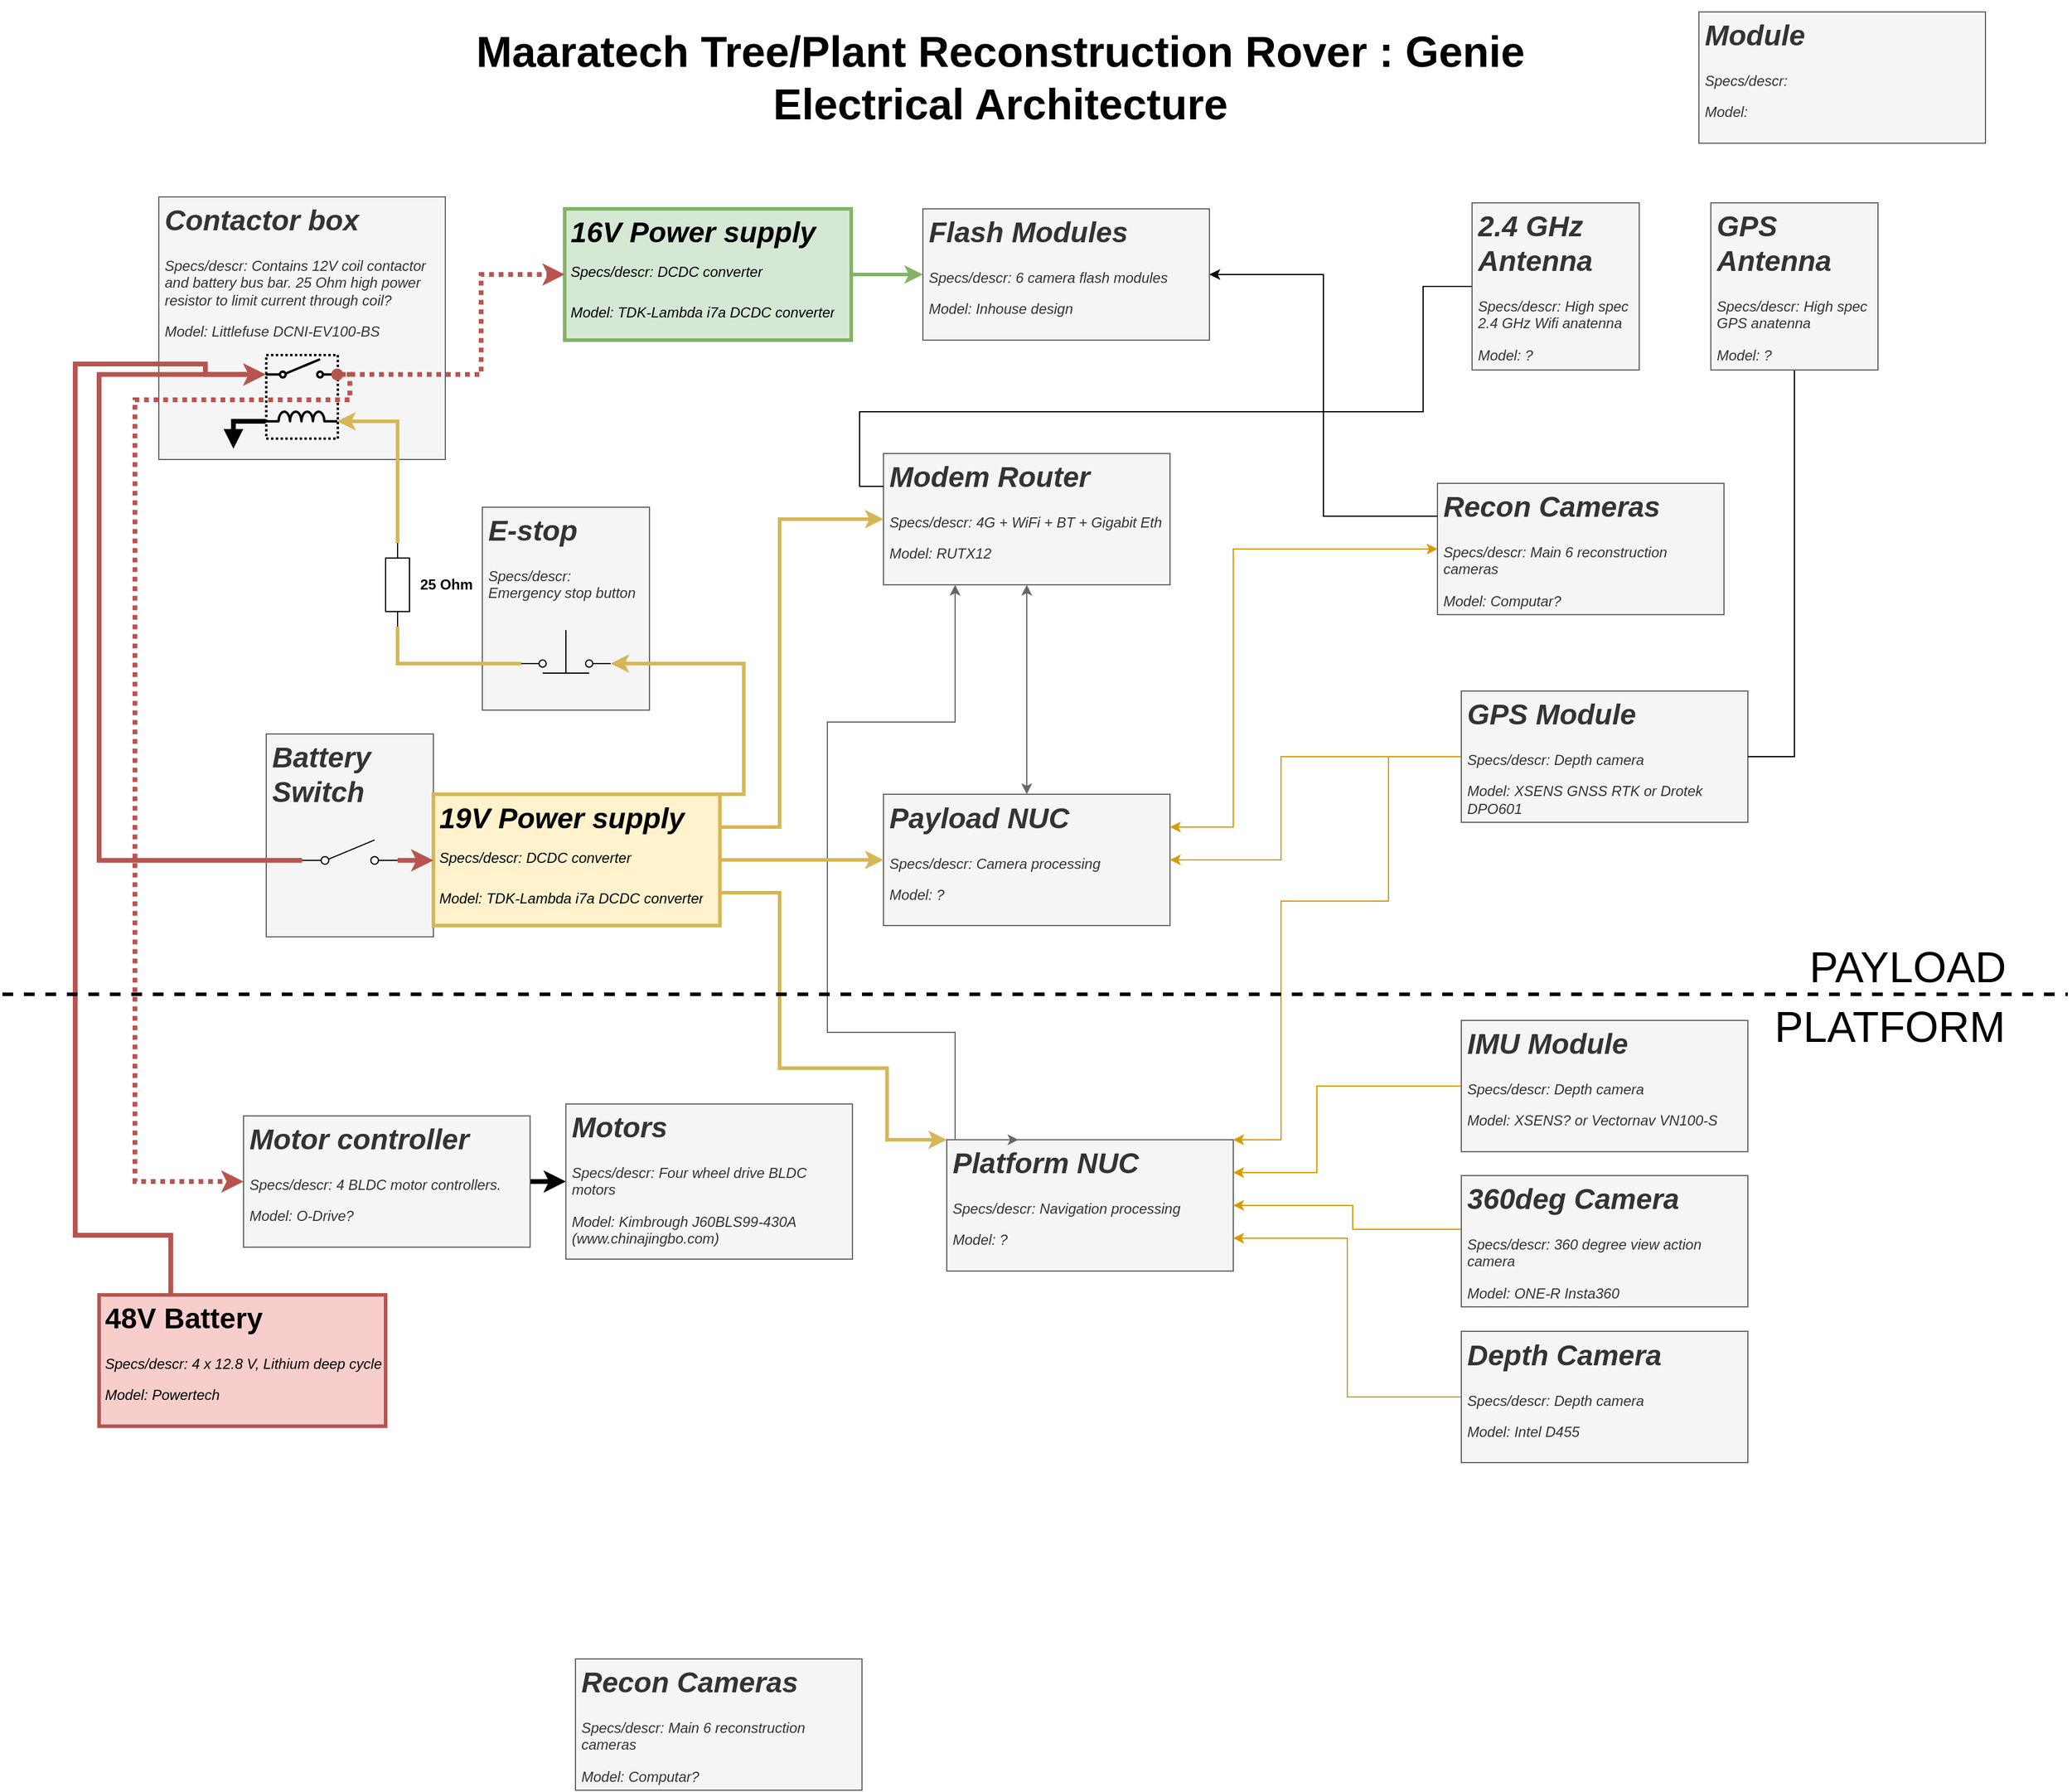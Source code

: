 <mxfile version="21.2.1" type="device" pages="2">
  <diagram name="Genie (V2)" id="MLvQF5PcnV9cFHmc5IFy">
    <mxGraphModel dx="1690" dy="1110" grid="1" gridSize="10" guides="1" tooltips="1" connect="1" arrows="1" fold="1" page="1" pageScale="1" pageWidth="827" pageHeight="1169" math="0" shadow="0">
      <root>
        <mxCell id="0" />
        <mxCell id="1" parent="0" />
        <mxCell id="mR2TVfwb4jGVoqLYI3TS-29" value="" style="group" parent="1" vertex="1" connectable="0">
          <mxGeometry x="241" y="615" width="140" height="170" as="geometry" />
        </mxCell>
        <mxCell id="mR2TVfwb4jGVoqLYI3TS-32" value="" style="group" parent="mR2TVfwb4jGVoqLYI3TS-29" vertex="1" connectable="0">
          <mxGeometry width="140" height="170" as="geometry" />
        </mxCell>
        <mxCell id="mR2TVfwb4jGVoqLYI3TS-30" value="&lt;h1&gt;&lt;i style=&quot;background-color: initial;&quot;&gt;Battery Switch&amp;nbsp;&lt;/i&gt;&lt;/h1&gt;&lt;h1&gt;&lt;br&gt;&lt;/h1&gt;" style="text;html=1;spacing=5;spacingTop=-20;whiteSpace=wrap;overflow=hidden;rounded=0;fillColor=#f5f5f5;fontColor=#333333;strokeColor=#666666;" parent="mR2TVfwb4jGVoqLYI3TS-32" vertex="1">
          <mxGeometry width="140" height="170" as="geometry" />
        </mxCell>
        <mxCell id="mR2TVfwb4jGVoqLYI3TS-27" value="" style="html=1;shape=mxgraph.electrical.electro-mechanical.singleSwitch;aspect=fixed;elSwitchState=off;rotation=0;strokeWidth=1;" parent="mR2TVfwb4jGVoqLYI3TS-32" vertex="1">
          <mxGeometry x="30" y="88.84" width="80" height="21.33" as="geometry" />
        </mxCell>
        <mxCell id="pQORnAWpVIZ-AfUJZUiN-2" value="&lt;h1&gt;48V Battery&lt;/h1&gt;&lt;p&gt;&lt;i&gt;Specs/descr: 4 x 12.8 V, Lithium deep cycle&lt;/i&gt;&lt;/p&gt;&lt;p&gt;&lt;i&gt;Model: Powertech&lt;/i&gt;&lt;/p&gt;" style="text;html=1;spacing=5;spacingTop=-20;whiteSpace=wrap;overflow=hidden;rounded=0;fillColor=#f8cecc;strokeColor=#b85450;strokeWidth=3;" parent="1" vertex="1">
          <mxGeometry x="101" y="1085" width="240" height="110" as="geometry" />
        </mxCell>
        <mxCell id="pQORnAWpVIZ-AfUJZUiN-3" value="&lt;h1&gt;&lt;i&gt;Module&lt;/i&gt;&lt;/h1&gt;&lt;p&gt;&lt;i&gt;Specs/descr:&lt;/i&gt;&lt;/p&gt;&lt;p&gt;&lt;i&gt;Model:&lt;/i&gt;&lt;/p&gt;" style="text;html=1;spacing=5;spacingTop=-20;whiteSpace=wrap;overflow=hidden;rounded=0;fillColor=#f5f5f5;fontColor=#333333;strokeColor=#666666;" parent="1" vertex="1">
          <mxGeometry x="1441" y="10" width="240" height="110" as="geometry" />
        </mxCell>
        <mxCell id="H_eOQc_jWsqqxqUB531G-6" style="edgeStyle=orthogonalEdgeStyle;rounded=0;orthogonalLoop=1;jettySize=auto;html=1;exitX=1;exitY=0.5;exitDx=0;exitDy=0;entryX=0;entryY=0.5;entryDx=0;entryDy=0;strokeWidth=4;" parent="1" source="pQORnAWpVIZ-AfUJZUiN-5" target="H_eOQc_jWsqqxqUB531G-5" edge="1">
          <mxGeometry relative="1" as="geometry" />
        </mxCell>
        <mxCell id="pQORnAWpVIZ-AfUJZUiN-5" value="&lt;h1&gt;&lt;i&gt;Motor controller&lt;/i&gt;&lt;/h1&gt;&lt;p&gt;&lt;i&gt;Specs/descr: 4 BLDC motor controllers.&lt;/i&gt;&lt;/p&gt;&lt;p&gt;&lt;i&gt;Model: O-Drive?&lt;/i&gt;&lt;/p&gt;" style="text;html=1;spacing=5;spacingTop=-20;whiteSpace=wrap;overflow=hidden;rounded=0;fillColor=#f5f5f5;fontColor=#333333;strokeColor=#666666;" parent="1" vertex="1">
          <mxGeometry x="222" y="935" width="240" height="110" as="geometry" />
        </mxCell>
        <mxCell id="H_eOQc_jWsqqxqUB531G-25" style="edgeStyle=orthogonalEdgeStyle;rounded=0;orthogonalLoop=1;jettySize=auto;html=1;exitX=1;exitY=0.5;exitDx=0;exitDy=0;entryX=0;entryY=0.5;entryDx=0;entryDy=0;fillColor=#d5e8d4;strokeColor=#82b366;strokeWidth=3;" parent="1" source="pQORnAWpVIZ-AfUJZUiN-10" target="H_eOQc_jWsqqxqUB531G-24" edge="1">
          <mxGeometry relative="1" as="geometry">
            <Array as="points">
              <mxPoint x="731" y="240" />
              <mxPoint x="731" y="240" />
            </Array>
          </mxGeometry>
        </mxCell>
        <mxCell id="pQORnAWpVIZ-AfUJZUiN-10" value="&lt;h1&gt;&lt;i style=&quot;background-color: initial;&quot;&gt;16V Power supply&lt;br&gt;&lt;/i&gt;&lt;i style=&quot;background-color: initial; font-size: 12px; font-weight: normal;&quot;&gt;Specs/descr: DCDC converter&lt;/i&gt;&lt;/h1&gt;&lt;p&gt;&lt;i&gt;Model: TDK-Lambda i7a DCDC converter&lt;/i&gt;&lt;/p&gt;" style="text;html=1;spacing=5;spacingTop=-20;whiteSpace=wrap;overflow=hidden;rounded=0;fillColor=#d5e8d4;strokeColor=#82b366;strokeWidth=3;" parent="1" vertex="1">
          <mxGeometry x="491" y="175" width="240" height="110" as="geometry" />
        </mxCell>
        <mxCell id="H_eOQc_jWsqqxqUB531G-38" style="edgeStyle=orthogonalEdgeStyle;rounded=0;orthogonalLoop=1;jettySize=auto;html=1;exitX=0;exitY=0.5;exitDx=0;exitDy=0;entryX=1;entryY=0.25;entryDx=0;entryDy=0;fillColor=#ffe6cc;strokeColor=#d79b00;startArrow=classic;startFill=1;" parent="1" source="pQORnAWpVIZ-AfUJZUiN-14" target="H_eOQc_jWsqqxqUB531G-1" edge="1">
          <mxGeometry relative="1" as="geometry">
            <mxPoint x="1151" y="509" as="targetPoint" />
            <Array as="points">
              <mxPoint x="1051" y="460" />
              <mxPoint x="1051" y="693" />
            </Array>
          </mxGeometry>
        </mxCell>
        <mxCell id="pQORnAWpVIZ-AfUJZUiN-14" value="&lt;h1&gt;&lt;i&gt;Recon Cameras&lt;/i&gt;&lt;/h1&gt;&lt;p&gt;&lt;i&gt;Specs/descr: Main 6 reconstruction cameras&lt;/i&gt;&lt;/p&gt;&lt;p&gt;&lt;i&gt;Model: Computar?&lt;/i&gt;&lt;/p&gt;" style="text;html=1;spacing=5;spacingTop=-20;whiteSpace=wrap;overflow=hidden;rounded=0;fillColor=#f5f5f5;fontColor=#333333;strokeColor=#666666;" parent="1" vertex="1">
          <mxGeometry x="1222" y="405" width="240" height="110" as="geometry" />
        </mxCell>
        <mxCell id="H_eOQc_jWsqqxqUB531G-4" style="edgeStyle=orthogonalEdgeStyle;rounded=0;orthogonalLoop=1;jettySize=auto;html=1;exitX=1;exitY=0.75;exitDx=0;exitDy=0;entryX=0;entryY=0;entryDx=0;entryDy=0;fillColor=#fff2cc;strokeColor=#d6b656;strokeWidth=3;" parent="1" source="pQORnAWpVIZ-AfUJZUiN-15" target="H_eOQc_jWsqqxqUB531G-2" edge="1">
          <mxGeometry relative="1" as="geometry">
            <Array as="points">
              <mxPoint x="671" y="748" />
              <mxPoint x="671" y="895" />
              <mxPoint x="761" y="895" />
              <mxPoint x="761" y="955" />
            </Array>
            <mxPoint x="621" y="1009" as="sourcePoint" />
          </mxGeometry>
        </mxCell>
        <mxCell id="H_eOQc_jWsqqxqUB531G-14" style="edgeStyle=orthogonalEdgeStyle;rounded=0;orthogonalLoop=1;jettySize=auto;html=1;exitX=1;exitY=0.25;exitDx=0;exitDy=0;entryX=0;entryY=0.5;entryDx=0;entryDy=0;fillColor=#fff2cc;strokeColor=#d6b656;strokeWidth=3;" parent="1" source="pQORnAWpVIZ-AfUJZUiN-15" target="H_eOQc_jWsqqxqUB531G-13" edge="1">
          <mxGeometry relative="1" as="geometry">
            <Array as="points">
              <mxPoint x="671" y="693" />
              <mxPoint x="671" y="435" />
            </Array>
          </mxGeometry>
        </mxCell>
        <mxCell id="pQORnAWpVIZ-AfUJZUiN-15" value="&lt;h1&gt;&lt;i style=&quot;background-color: initial;&quot;&gt;19V Power supply&lt;br&gt;&lt;/i&gt;&lt;i style=&quot;background-color: initial; font-size: 12px; font-weight: normal;&quot;&gt;Specs/descr: DCDC converter&lt;/i&gt;&lt;/h1&gt;&lt;p&gt;&lt;i style=&quot;border-color: var(--border-color);&quot;&gt;Model: TDK-Lambda i7a DCDC converter&lt;/i&gt;&lt;br&gt;&lt;/p&gt;" style="text;html=1;spacing=5;spacingTop=-20;whiteSpace=wrap;overflow=hidden;rounded=0;fillColor=#fff2cc;strokeColor=#d6b656;strokeWidth=3;" parent="1" vertex="1">
          <mxGeometry x="381" y="665.5" width="240" height="110" as="geometry" />
        </mxCell>
        <mxCell id="H_eOQc_jWsqqxqUB531G-1" value="&lt;h1&gt;&lt;i&gt;Payload NUC&lt;/i&gt;&lt;/h1&gt;&lt;p&gt;&lt;i&gt;Specs/descr: Camera processing&lt;/i&gt;&lt;/p&gt;&lt;p&gt;&lt;i&gt;Model: ?&lt;/i&gt;&lt;/p&gt;" style="text;html=1;spacing=5;spacingTop=-20;whiteSpace=wrap;overflow=hidden;rounded=0;fillColor=#f5f5f5;fontColor=#333333;strokeColor=#666666;" parent="1" vertex="1">
          <mxGeometry x="758" y="665.5" width="240" height="110" as="geometry" />
        </mxCell>
        <mxCell id="H_eOQc_jWsqqxqUB531G-2" value="&lt;h1&gt;&lt;i&gt;Platform NUC&lt;/i&gt;&lt;/h1&gt;&lt;p&gt;&lt;i&gt;Specs/descr: Navigation processing&lt;/i&gt;&lt;/p&gt;&lt;p&gt;&lt;i&gt;Model: ?&lt;/i&gt;&lt;/p&gt;" style="text;html=1;spacing=5;spacingTop=-20;whiteSpace=wrap;overflow=hidden;rounded=0;fillColor=#f5f5f5;fontColor=#333333;strokeColor=#666666;" parent="1" vertex="1">
          <mxGeometry x="811" y="955" width="240" height="110" as="geometry" />
        </mxCell>
        <mxCell id="H_eOQc_jWsqqxqUB531G-5" value="&lt;h1&gt;&lt;i&gt;Motors&lt;/i&gt;&lt;/h1&gt;&lt;p&gt;&lt;i&gt;Specs/descr: Four wheel drive BLDC motors&lt;/i&gt;&lt;/p&gt;&lt;p&gt;&lt;i&gt;Model: Kimbrough J60BLS99-430A (www.chinajingbo.com)&lt;/i&gt;&lt;/p&gt;" style="text;html=1;spacing=5;spacingTop=-20;whiteSpace=wrap;overflow=hidden;rounded=0;fillColor=#f5f5f5;fontColor=#333333;strokeColor=#666666;" parent="1" vertex="1">
          <mxGeometry x="492" y="925" width="240" height="130" as="geometry" />
        </mxCell>
        <mxCell id="H_eOQc_jWsqqxqUB531G-11" value="&lt;b&gt;&lt;font style=&quot;font-size: 36px;&quot;&gt;Maaratech Tree/Plant Reconstruction Rover : Genie&lt;br&gt;Electrical Architecture&lt;br&gt;&lt;/font&gt;&lt;/b&gt;" style="text;html=1;strokeColor=none;fillColor=none;align=center;verticalAlign=middle;whiteSpace=wrap;rounded=0;" parent="1" vertex="1">
          <mxGeometry x="391" y="25" width="930" height="80" as="geometry" />
        </mxCell>
        <mxCell id="H_eOQc_jWsqqxqUB531G-18" style="edgeStyle=orthogonalEdgeStyle;rounded=0;orthogonalLoop=1;jettySize=auto;html=1;exitX=0.25;exitY=1;exitDx=0;exitDy=0;entryX=0.25;entryY=0;entryDx=0;entryDy=0;startArrow=classic;startFill=1;fillColor=#f5f5f5;strokeColor=#666666;" parent="1" source="H_eOQc_jWsqqxqUB531G-13" target="H_eOQc_jWsqqxqUB531G-2" edge="1">
          <mxGeometry relative="1" as="geometry">
            <Array as="points">
              <mxPoint x="818" y="605" />
              <mxPoint x="711" y="605" />
              <mxPoint x="711" y="865" />
              <mxPoint x="818" y="865" />
              <mxPoint x="818" y="955" />
            </Array>
          </mxGeometry>
        </mxCell>
        <mxCell id="H_eOQc_jWsqqxqUB531G-19" style="edgeStyle=orthogonalEdgeStyle;rounded=0;orthogonalLoop=1;jettySize=auto;html=1;exitX=0.5;exitY=1;exitDx=0;exitDy=0;entryX=0.5;entryY=0;entryDx=0;entryDy=0;startArrow=classic;startFill=1;fillColor=#f5f5f5;strokeColor=#666666;" parent="1" source="H_eOQc_jWsqqxqUB531G-13" target="H_eOQc_jWsqqxqUB531G-1" edge="1">
          <mxGeometry relative="1" as="geometry" />
        </mxCell>
        <mxCell id="H_eOQc_jWsqqxqUB531G-13" value="&lt;h1&gt;&lt;i&gt;Modem Router&lt;/i&gt;&lt;/h1&gt;&lt;p&gt;&lt;i&gt;Specs/descr: 4G + WiFi + BT + Gigabit Eth&lt;/i&gt;&lt;/p&gt;&lt;p&gt;&lt;i&gt;Model: RUTX12&lt;/i&gt;&lt;/p&gt;" style="text;html=1;spacing=5;spacingTop=-20;whiteSpace=wrap;overflow=hidden;rounded=0;fillColor=#f5f5f5;fontColor=#333333;strokeColor=#666666;" parent="1" vertex="1">
          <mxGeometry x="758" y="380" width="240" height="110" as="geometry" />
        </mxCell>
        <mxCell id="H_eOQc_jWsqqxqUB531G-3" style="edgeStyle=orthogonalEdgeStyle;rounded=0;orthogonalLoop=1;jettySize=auto;html=1;exitX=1;exitY=0.5;exitDx=0;exitDy=0;entryX=0;entryY=0.5;entryDx=0;entryDy=0;fillColor=#fff2cc;strokeColor=#d6b656;strokeWidth=3;" parent="1" source="pQORnAWpVIZ-AfUJZUiN-15" target="H_eOQc_jWsqqxqUB531G-1" edge="1">
          <mxGeometry relative="1" as="geometry" />
        </mxCell>
        <mxCell id="H_eOQc_jWsqqxqUB531G-42" style="edgeStyle=orthogonalEdgeStyle;rounded=0;orthogonalLoop=1;jettySize=auto;html=1;exitX=0;exitY=0.5;exitDx=0;exitDy=0;entryX=1;entryY=0.75;entryDx=0;entryDy=0;fillColor=#ffe6cc;strokeColor=#d79b00;" parent="1" source="H_eOQc_jWsqqxqUB531G-22" target="H_eOQc_jWsqqxqUB531G-2" edge="1">
          <mxGeometry relative="1" as="geometry" />
        </mxCell>
        <mxCell id="H_eOQc_jWsqqxqUB531G-22" value="&lt;h1&gt;&lt;i&gt;Depth Camera&lt;/i&gt;&lt;/h1&gt;&lt;p&gt;&lt;i&gt;Specs/descr: Depth camera&lt;/i&gt;&lt;/p&gt;&lt;p&gt;&lt;i&gt;Model: Intel D455&lt;/i&gt;&lt;/p&gt;" style="text;html=1;spacing=5;spacingTop=-20;whiteSpace=wrap;overflow=hidden;rounded=0;fillColor=#f5f5f5;fontColor=#333333;strokeColor=#666666;" parent="1" vertex="1">
          <mxGeometry x="1242" y="1115.5" width="240" height="110" as="geometry" />
        </mxCell>
        <mxCell id="H_eOQc_jWsqqxqUB531G-41" style="edgeStyle=orthogonalEdgeStyle;rounded=0;orthogonalLoop=1;jettySize=auto;html=1;exitX=0;exitY=0.5;exitDx=0;exitDy=0;entryX=1;entryY=0.5;entryDx=0;entryDy=0;fillColor=#ffe6cc;strokeColor=#d79b00;" parent="1" source="H_eOQc_jWsqqxqUB531G-23" target="H_eOQc_jWsqqxqUB531G-2" edge="1">
          <mxGeometry relative="1" as="geometry">
            <Array as="points">
              <mxPoint x="1242" y="1030" />
              <mxPoint x="1151" y="1030" />
              <mxPoint x="1151" y="1010" />
            </Array>
          </mxGeometry>
        </mxCell>
        <mxCell id="H_eOQc_jWsqqxqUB531G-23" value="&lt;h1&gt;&lt;i&gt;360deg Camera&lt;/i&gt;&lt;/h1&gt;&lt;p&gt;&lt;i&gt;Specs/descr: 360 degree view action camera&lt;/i&gt;&lt;/p&gt;&lt;p&gt;&lt;i&gt;Model: ONE-R Insta360&amp;nbsp;&lt;/i&gt;&lt;/p&gt;" style="text;html=1;spacing=5;spacingTop=-20;whiteSpace=wrap;overflow=hidden;rounded=0;fillColor=#f5f5f5;fontColor=#333333;strokeColor=#666666;" parent="1" vertex="1">
          <mxGeometry x="1242" y="985" width="240" height="110" as="geometry" />
        </mxCell>
        <mxCell id="6km66z4836kB4bicBuqt-1" style="edgeStyle=orthogonalEdgeStyle;rounded=0;orthogonalLoop=1;jettySize=auto;html=1;exitX=1;exitY=0.5;exitDx=0;exitDy=0;entryX=0;entryY=0.25;entryDx=0;entryDy=0;endArrow=none;endFill=0;startArrow=classic;startFill=1;" parent="1" source="H_eOQc_jWsqqxqUB531G-24" target="pQORnAWpVIZ-AfUJZUiN-14" edge="1">
          <mxGeometry relative="1" as="geometry" />
        </mxCell>
        <mxCell id="H_eOQc_jWsqqxqUB531G-24" value="&lt;h1&gt;&lt;i&gt;Flash Modules&lt;/i&gt;&lt;/h1&gt;&lt;p&gt;&lt;i&gt;Specs/descr: 6 camera flash modules&lt;/i&gt;&lt;/p&gt;&lt;p&gt;&lt;i&gt;Model: Inhouse design&lt;/i&gt;&lt;/p&gt;" style="text;html=1;spacing=5;spacingTop=-20;whiteSpace=wrap;overflow=hidden;rounded=0;fillColor=#f5f5f5;fontColor=#333333;strokeColor=#666666;" parent="1" vertex="1">
          <mxGeometry x="791" y="175" width="240" height="110" as="geometry" />
        </mxCell>
        <mxCell id="H_eOQc_jWsqqxqUB531G-39" style="edgeStyle=orthogonalEdgeStyle;rounded=0;orthogonalLoop=1;jettySize=auto;html=1;exitX=0;exitY=0.5;exitDx=0;exitDy=0;entryX=1;entryY=0.25;entryDx=0;entryDy=0;fillColor=#ffe6cc;strokeColor=#d79b00;" parent="1" source="H_eOQc_jWsqqxqUB531G-26" target="H_eOQc_jWsqqxqUB531G-2" edge="1">
          <mxGeometry relative="1" as="geometry">
            <Array as="points">
              <mxPoint x="1121" y="910" />
              <mxPoint x="1121" y="983" />
            </Array>
          </mxGeometry>
        </mxCell>
        <mxCell id="H_eOQc_jWsqqxqUB531G-26" value="&lt;h1&gt;&lt;i&gt;IMU Module&lt;/i&gt;&lt;/h1&gt;&lt;p&gt;&lt;i&gt;Specs/descr: Depth camera&lt;/i&gt;&lt;/p&gt;&lt;p&gt;&lt;i&gt;Model: XSENS? or Vectornav VN100-S&lt;/i&gt;&lt;/p&gt;" style="text;html=1;spacing=5;spacingTop=-20;whiteSpace=wrap;overflow=hidden;rounded=0;fillColor=#f5f5f5;fontColor=#333333;strokeColor=#666666;" parent="1" vertex="1">
          <mxGeometry x="1242" y="855" width="240" height="110" as="geometry" />
        </mxCell>
        <mxCell id="H_eOQc_jWsqqxqUB531G-40" style="edgeStyle=orthogonalEdgeStyle;rounded=0;orthogonalLoop=1;jettySize=auto;html=1;exitX=0;exitY=0.5;exitDx=0;exitDy=0;entryX=1;entryY=0;entryDx=0;entryDy=0;fillColor=#ffe6cc;strokeColor=#d79b00;" parent="1" source="H_eOQc_jWsqqxqUB531G-27" target="H_eOQc_jWsqqxqUB531G-2" edge="1">
          <mxGeometry relative="1" as="geometry">
            <Array as="points">
              <mxPoint x="1181" y="634" />
              <mxPoint x="1181" y="755" />
              <mxPoint x="1091" y="755" />
              <mxPoint x="1091" y="955" />
            </Array>
          </mxGeometry>
        </mxCell>
        <mxCell id="mR2TVfwb4jGVoqLYI3TS-39" style="edgeStyle=orthogonalEdgeStyle;rounded=0;orthogonalLoop=1;jettySize=auto;html=1;exitX=0;exitY=0.5;exitDx=0;exitDy=0;entryX=1;entryY=0.5;entryDx=0;entryDy=0;fillColor=#ffe6cc;strokeColor=#d79b00;" parent="1" source="H_eOQc_jWsqqxqUB531G-27" target="H_eOQc_jWsqqxqUB531G-1" edge="1">
          <mxGeometry relative="1" as="geometry">
            <Array as="points">
              <mxPoint x="1091" y="634" />
              <mxPoint x="1091" y="720" />
            </Array>
          </mxGeometry>
        </mxCell>
        <mxCell id="H_eOQc_jWsqqxqUB531G-27" value="&lt;h1&gt;&lt;i&gt;GPS Module&lt;/i&gt;&lt;/h1&gt;&lt;p&gt;&lt;i&gt;Specs/descr: Depth camera&lt;/i&gt;&lt;/p&gt;&lt;p&gt;&lt;i&gt;Model: XSENS GNSS RTK or Drotek DPO601&lt;/i&gt;&lt;/p&gt;" style="text;html=1;spacing=5;spacingTop=-20;whiteSpace=wrap;overflow=hidden;rounded=0;fillColor=#f5f5f5;fontColor=#333333;strokeColor=#666666;" parent="1" vertex="1">
          <mxGeometry x="1242" y="579" width="240" height="110" as="geometry" />
        </mxCell>
        <mxCell id="H_eOQc_jWsqqxqUB531G-33" style="edgeStyle=orthogonalEdgeStyle;rounded=0;orthogonalLoop=1;jettySize=auto;html=1;exitX=0.5;exitY=1;exitDx=0;exitDy=0;entryX=1;entryY=0.5;entryDx=0;entryDy=0;endArrow=none;endFill=0;" parent="1" source="H_eOQc_jWsqqxqUB531G-31" target="H_eOQc_jWsqqxqUB531G-27" edge="1">
          <mxGeometry relative="1" as="geometry" />
        </mxCell>
        <mxCell id="H_eOQc_jWsqqxqUB531G-31" value="&lt;h1 style=&quot;border-color: var(--border-color);&quot;&gt;&lt;i style=&quot;border-color: var(--border-color);&quot;&gt;GPS Antenna&lt;/i&gt;&lt;/h1&gt;&lt;h1&gt;&lt;p style=&quot;border-color: var(--border-color); font-size: 12px; font-weight: 400;&quot;&gt;&lt;i style=&quot;border-color: var(--border-color);&quot;&gt;Specs/descr: High spec GPS anatenna&lt;/i&gt;&lt;/p&gt;&lt;p style=&quot;border-color: var(--border-color); font-size: 12px; font-weight: 400;&quot;&gt;&lt;i style=&quot;border-color: var(--border-color);&quot;&gt;Model: ?&lt;/i&gt;&lt;/p&gt;&lt;/h1&gt;" style="text;html=1;spacing=5;spacingTop=-20;whiteSpace=wrap;overflow=hidden;rounded=0;fillColor=#f5f5f5;fontColor=#333333;strokeColor=#666666;" parent="1" vertex="1">
          <mxGeometry x="1451" y="170" width="140" height="140" as="geometry" />
        </mxCell>
        <mxCell id="H_eOQc_jWsqqxqUB531G-37" style="edgeStyle=orthogonalEdgeStyle;rounded=0;orthogonalLoop=1;jettySize=auto;html=1;exitX=0;exitY=0.5;exitDx=0;exitDy=0;entryX=0;entryY=0.25;entryDx=0;entryDy=0;startArrow=none;startFill=0;endArrow=none;endFill=0;" parent="1" source="H_eOQc_jWsqqxqUB531G-34" target="H_eOQc_jWsqqxqUB531G-13" edge="1">
          <mxGeometry relative="1" as="geometry">
            <Array as="points">
              <mxPoint x="1210" y="240" />
              <mxPoint x="1210" y="345" />
              <mxPoint x="738" y="345" />
              <mxPoint x="738" y="408" />
            </Array>
          </mxGeometry>
        </mxCell>
        <mxCell id="H_eOQc_jWsqqxqUB531G-34" value="&lt;h1 style=&quot;border-color: var(--border-color);&quot;&gt;&lt;i style=&quot;border-color: var(--border-color);&quot;&gt;2.4 GHz Antenna&lt;/i&gt;&lt;/h1&gt;&lt;h1&gt;&lt;p style=&quot;border-color: var(--border-color); font-size: 12px; font-weight: 400;&quot;&gt;&lt;i style=&quot;border-color: var(--border-color);&quot;&gt;Specs/descr: High spec 2.4 GHz Wifi anatenna&lt;/i&gt;&lt;/p&gt;&lt;p style=&quot;border-color: var(--border-color); font-size: 12px; font-weight: 400;&quot;&gt;&lt;i style=&quot;border-color: var(--border-color);&quot;&gt;Model: ?&lt;/i&gt;&lt;/p&gt;&lt;/h1&gt;" style="text;html=1;spacing=5;spacingTop=-20;whiteSpace=wrap;overflow=hidden;rounded=0;fillColor=#f5f5f5;fontColor=#333333;strokeColor=#666666;" parent="1" vertex="1">
          <mxGeometry x="1251" y="170" width="140" height="140" as="geometry" />
        </mxCell>
        <mxCell id="mR2TVfwb4jGVoqLYI3TS-20" value="" style="group" parent="1" vertex="1" connectable="0">
          <mxGeometry x="151" y="165" width="240" height="220" as="geometry" />
        </mxCell>
        <mxCell id="mR2TVfwb4jGVoqLYI3TS-54" value="" style="group" parent="mR2TVfwb4jGVoqLYI3TS-20" vertex="1" connectable="0">
          <mxGeometry width="240" height="220" as="geometry" />
        </mxCell>
        <mxCell id="pQORnAWpVIZ-AfUJZUiN-7" value="&lt;h1&gt;&lt;i&gt;Contactor box&lt;/i&gt;&lt;/h1&gt;&lt;p&gt;&lt;i&gt;Specs/descr: Contains 12V coil contactor and battery bus bar. 25 Ohm high power resistor to limit current through coil?&lt;/i&gt;&lt;/p&gt;&lt;p&gt;&lt;i&gt;Model: Littlefuse DCNI-EV100-BS&lt;/i&gt;&lt;/p&gt;" style="text;html=1;spacing=5;spacingTop=-20;whiteSpace=wrap;overflow=hidden;rounded=0;fillColor=#f5f5f5;fontColor=#333333;strokeColor=#666666;" parent="mR2TVfwb4jGVoqLYI3TS-54" vertex="1">
          <mxGeometry width="240" height="220" as="geometry" />
        </mxCell>
        <mxCell id="mR2TVfwb4jGVoqLYI3TS-42" value="" style="group;rotation=90;" parent="mR2TVfwb4jGVoqLYI3TS-54" vertex="1" connectable="0">
          <mxGeometry x="92.5" y="130" width="62.5" height="67.5" as="geometry" />
        </mxCell>
        <mxCell id="mR2TVfwb4jGVoqLYI3TS-43" value="" style="rounded=0;whiteSpace=wrap;html=1;fillColor=none;dashed=1;dashPattern=1 1;strokeWidth=2;rotation=90;points=[[0,0,0,0,0],[0,0.25,0,0,0],[0,0.5,0,0,0],[0,0.75,0,0,0],[0,1,0,0,0],[0.5,0,0,0,0],[0.5,1,0,0,0],[1,0,0,0,0],[1,0.25,0,0,0],[1,0.5,0,0,0],[1,0.75,0,0,0],[1,1,0,0,0]];" parent="mR2TVfwb4jGVoqLYI3TS-42" vertex="1">
          <mxGeometry x="-7.5" y="7.5" width="70" height="60" as="geometry" />
        </mxCell>
        <mxCell id="mR2TVfwb4jGVoqLYI3TS-45" style="edgeStyle=orthogonalEdgeStyle;rounded=0;orthogonalLoop=1;jettySize=auto;html=1;exitX=0;exitY=1;exitDx=0;exitDy=0;exitPerimeter=0;endArrow=block;endFill=1;strokeWidth=4;" parent="mR2TVfwb4jGVoqLYI3TS-42" source="mR2TVfwb4jGVoqLYI3TS-46" edge="1">
          <mxGeometry relative="1" as="geometry">
            <mxPoint x="-30.0" y="81" as="targetPoint" />
            <Array as="points">
              <mxPoint x="-30" y="58" />
            </Array>
          </mxGeometry>
        </mxCell>
        <mxCell id="mR2TVfwb4jGVoqLYI3TS-44" value="" style="html=1;shape=mxgraph.electrical.electro-mechanical.singleSwitch;aspect=fixed;elSwitchState=off;rotation=0;strokeWidth=2;" parent="mR2TVfwb4jGVoqLYI3TS-42" vertex="1">
          <mxGeometry x="-3" y="6" width="60" height="16" as="geometry" />
        </mxCell>
        <mxCell id="mR2TVfwb4jGVoqLYI3TS-46" value="" style="pointerEvents=1;verticalLabelPosition=bottom;shadow=0;dashed=0;align=center;html=1;verticalAlign=top;shape=mxgraph.electrical.inductors.inductor_3;rotation=0;strokeWidth=2;" parent="mR2TVfwb4jGVoqLYI3TS-42" vertex="1">
          <mxGeometry x="-3" y="50" width="60" height="8" as="geometry" />
        </mxCell>
        <mxCell id="mR2TVfwb4jGVoqLYI3TS-28" style="edgeStyle=orthogonalEdgeStyle;rounded=0;orthogonalLoop=1;jettySize=auto;html=1;exitX=1;exitY=0.8;exitDx=0;exitDy=0;entryX=0;entryY=0.5;entryDx=0;entryDy=0;fillColor=#f8cecc;strokeColor=#b85450;strokeWidth=4;" parent="1" source="mR2TVfwb4jGVoqLYI3TS-27" target="pQORnAWpVIZ-AfUJZUiN-15" edge="1">
          <mxGeometry relative="1" as="geometry" />
        </mxCell>
        <mxCell id="mR2TVfwb4jGVoqLYI3TS-57" style="edgeStyle=orthogonalEdgeStyle;rounded=0;orthogonalLoop=1;jettySize=auto;html=1;exitX=1;exitY=0.8;exitDx=0;exitDy=0;entryX=0;entryY=0.5;entryDx=0;entryDy=0;fillColor=#f8cecc;strokeColor=#b85450;strokeWidth=4;startArrow=oval;startFill=1;dashed=1;dashPattern=1 1;" parent="1" source="mR2TVfwb4jGVoqLYI3TS-44" target="pQORnAWpVIZ-AfUJZUiN-10" edge="1">
          <mxGeometry relative="1" as="geometry">
            <Array as="points">
              <mxPoint x="421" y="314" />
              <mxPoint x="421" y="230" />
            </Array>
          </mxGeometry>
        </mxCell>
        <mxCell id="mR2TVfwb4jGVoqLYI3TS-37" value="" style="group" parent="1" vertex="1" connectable="0">
          <mxGeometry x="341" y="455" width="81" height="70" as="geometry" />
        </mxCell>
        <mxCell id="mR2TVfwb4jGVoqLYI3TS-24" value="" style="pointerEvents=1;verticalLabelPosition=bottom;shadow=0;dashed=0;align=center;html=1;verticalAlign=top;shape=mxgraph.electrical.resistors.resistor_1;rotation=90;" parent="mR2TVfwb4jGVoqLYI3TS-37" vertex="1">
          <mxGeometry x="-25" y="25" width="70" height="20" as="geometry" />
        </mxCell>
        <mxCell id="mR2TVfwb4jGVoqLYI3TS-36" value="&lt;b&gt;25 Ohm&lt;/b&gt;" style="text;html=1;strokeColor=none;fillColor=none;align=center;verticalAlign=middle;whiteSpace=wrap;rounded=0;" parent="mR2TVfwb4jGVoqLYI3TS-37" vertex="1">
          <mxGeometry x="21" y="20" width="60" height="30" as="geometry" />
        </mxCell>
        <mxCell id="mR2TVfwb4jGVoqLYI3TS-60" value="" style="group" parent="1" vertex="1" connectable="0">
          <mxGeometry x="422" y="425" width="140" height="170" as="geometry" />
        </mxCell>
        <mxCell id="H_eOQc_jWsqqxqUB531G-8" value="&lt;h1&gt;&lt;i&gt;E-stop&lt;/i&gt;&lt;/h1&gt;&lt;p&gt;&lt;i&gt;Specs/descr: Emergency stop button&lt;/i&gt;&lt;/p&gt;" style="text;html=1;spacing=5;spacingTop=-20;whiteSpace=wrap;overflow=hidden;rounded=0;fillColor=#f5f5f5;fontColor=#333333;strokeColor=#666666;" parent="mR2TVfwb4jGVoqLYI3TS-60" vertex="1">
          <mxGeometry width="140" height="170" as="geometry" />
        </mxCell>
        <mxCell id="mR2TVfwb4jGVoqLYI3TS-21" value="" style="pointerEvents=1;verticalLabelPosition=bottom;shadow=0;dashed=0;align=center;html=1;verticalAlign=top;shape=mxgraph.electrical.electro-mechanical.pushbuttonBreak2;elSwitchState=off;" parent="mR2TVfwb4jGVoqLYI3TS-60" vertex="1">
          <mxGeometry x="32.5" y="99" width="75" height="40" as="geometry" />
        </mxCell>
        <mxCell id="mR2TVfwb4jGVoqLYI3TS-61" style="edgeStyle=orthogonalEdgeStyle;rounded=0;orthogonalLoop=1;jettySize=auto;html=1;exitX=0;exitY=0.8;exitDx=0;exitDy=0;entryX=1;entryY=0.5;entryDx=0;entryDy=0;entryPerimeter=0;endArrow=none;endFill=0;fillColor=#fff2cc;strokeColor=#d6b656;strokeWidth=3;" parent="1" source="mR2TVfwb4jGVoqLYI3TS-21" target="mR2TVfwb4jGVoqLYI3TS-24" edge="1">
          <mxGeometry relative="1" as="geometry" />
        </mxCell>
        <mxCell id="mR2TVfwb4jGVoqLYI3TS-63" style="edgeStyle=orthogonalEdgeStyle;rounded=0;orthogonalLoop=1;jettySize=auto;html=1;exitX=1;exitY=1;exitDx=0;exitDy=0;exitPerimeter=0;entryX=0;entryY=0.5;entryDx=0;entryDy=0;entryPerimeter=0;endArrow=none;endFill=0;startArrow=classic;startFill=1;fillColor=#fff2cc;strokeColor=#d6b656;strokeWidth=3;" parent="1" source="mR2TVfwb4jGVoqLYI3TS-46" target="mR2TVfwb4jGVoqLYI3TS-24" edge="1">
          <mxGeometry relative="1" as="geometry">
            <Array as="points">
              <mxPoint x="351" y="353" />
            </Array>
          </mxGeometry>
        </mxCell>
        <mxCell id="mR2TVfwb4jGVoqLYI3TS-64" style="edgeStyle=orthogonalEdgeStyle;rounded=0;orthogonalLoop=1;jettySize=auto;html=1;exitX=1;exitY=0.8;exitDx=0;exitDy=0;entryX=1;entryY=0;entryDx=0;entryDy=0;endArrow=none;endFill=0;startArrow=classic;startFill=1;fillColor=#fff2cc;strokeColor=#d6b656;strokeWidth=3;" parent="1" source="mR2TVfwb4jGVoqLYI3TS-21" target="pQORnAWpVIZ-AfUJZUiN-15" edge="1">
          <mxGeometry relative="1" as="geometry">
            <Array as="points">
              <mxPoint x="641" y="556" />
              <mxPoint x="641" y="666" />
            </Array>
          </mxGeometry>
        </mxCell>
        <mxCell id="mR2TVfwb4jGVoqLYI3TS-65" style="edgeStyle=orthogonalEdgeStyle;rounded=0;orthogonalLoop=1;jettySize=auto;html=1;exitX=1;exitY=0.8;exitDx=0;exitDy=0;entryX=0;entryY=0.5;entryDx=0;entryDy=0;fillColor=#f8cecc;strokeColor=#b85450;strokeWidth=4;dashed=1;dashPattern=1 1;" parent="1" source="mR2TVfwb4jGVoqLYI3TS-44" target="pQORnAWpVIZ-AfUJZUiN-5" edge="1">
          <mxGeometry relative="1" as="geometry">
            <mxPoint x="161" y="785" as="targetPoint" />
            <Array as="points">
              <mxPoint x="311" y="314" />
              <mxPoint x="311" y="335" />
              <mxPoint x="131" y="335" />
              <mxPoint x="131" y="990" />
            </Array>
          </mxGeometry>
        </mxCell>
        <mxCell id="mR2TVfwb4jGVoqLYI3TS-66" style="edgeStyle=orthogonalEdgeStyle;rounded=0;orthogonalLoop=1;jettySize=auto;html=1;exitX=0;exitY=0.8;exitDx=0;exitDy=0;entryX=0;entryY=0.8;entryDx=0;entryDy=0;fillColor=#f8cecc;strokeColor=#b85450;strokeWidth=4;" parent="1" source="mR2TVfwb4jGVoqLYI3TS-27" target="mR2TVfwb4jGVoqLYI3TS-44" edge="1">
          <mxGeometry relative="1" as="geometry">
            <Array as="points">
              <mxPoint x="101" y="721" />
              <mxPoint x="101" y="314" />
            </Array>
          </mxGeometry>
        </mxCell>
        <mxCell id="mR2TVfwb4jGVoqLYI3TS-70" value="&lt;font style=&quot;font-size: 36px;&quot;&gt;PLATFORM&lt;/font&gt;" style="text;html=1;strokeColor=none;fillColor=none;align=center;verticalAlign=middle;whiteSpace=wrap;rounded=0;" parent="1" vertex="1">
          <mxGeometry x="1501" y="845" width="200" height="30" as="geometry" />
        </mxCell>
        <mxCell id="mR2TVfwb4jGVoqLYI3TS-71" value="&lt;font style=&quot;font-size: 36px;&quot;&gt;PAYLOAD&lt;/font&gt;" style="text;html=1;strokeColor=none;fillColor=none;align=center;verticalAlign=middle;whiteSpace=wrap;rounded=0;" parent="1" vertex="1">
          <mxGeometry x="1531" y="795" width="170" height="30" as="geometry" />
        </mxCell>
        <mxCell id="mR2TVfwb4jGVoqLYI3TS-74" style="edgeStyle=orthogonalEdgeStyle;rounded=0;orthogonalLoop=1;jettySize=auto;html=1;exitX=0;exitY=0.8;exitDx=0;exitDy=0;entryX=0.25;entryY=0;entryDx=0;entryDy=0;fillColor=#f8cecc;strokeColor=#b85450;strokeWidth=4;endArrow=none;endFill=0;startArrow=classic;startFill=1;" parent="1" source="mR2TVfwb4jGVoqLYI3TS-44" target="pQORnAWpVIZ-AfUJZUiN-2" edge="1">
          <mxGeometry relative="1" as="geometry">
            <mxPoint x="-33.348" y="685" as="targetPoint" />
            <Array as="points">
              <mxPoint x="190" y="314" />
              <mxPoint x="190" y="305" />
              <mxPoint x="81" y="305" />
              <mxPoint x="81" y="1035" />
              <mxPoint x="161" y="1035" />
            </Array>
          </mxGeometry>
        </mxCell>
        <mxCell id="0eNmRg6RS3BjPJenTYzM-1" value="" style="endArrow=none;dashed=1;html=1;rounded=0;strokeWidth=3;" parent="1" edge="1">
          <mxGeometry width="50" height="50" relative="1" as="geometry">
            <mxPoint x="20" y="833.18" as="sourcePoint" />
            <mxPoint x="1750" y="833.18" as="targetPoint" />
          </mxGeometry>
        </mxCell>
        <mxCell id="p2tnEPX4SHj_y7pH9gBp-1" value="&lt;h1&gt;&lt;i&gt;Recon Cameras&lt;/i&gt;&lt;/h1&gt;&lt;p&gt;&lt;i&gt;Specs/descr: Main 6 reconstruction cameras&lt;/i&gt;&lt;/p&gt;&lt;p&gt;&lt;i&gt;Model: Computar?&lt;/i&gt;&lt;/p&gt;" style="text;html=1;spacing=5;spacingTop=-20;whiteSpace=wrap;overflow=hidden;rounded=0;fillColor=#f5f5f5;fontColor=#333333;strokeColor=#666666;" vertex="1" parent="1">
          <mxGeometry x="500" y="1390" width="240" height="110" as="geometry" />
        </mxCell>
      </root>
    </mxGraphModel>
  </diagram>
  <diagram name="Matilda (V3)" id="fAlBLe7E_x-xGLMHp0DX">
    <mxGraphModel dx="1193" dy="784" grid="1" gridSize="10" guides="1" tooltips="1" connect="1" arrows="1" fold="1" page="1" pageScale="1" pageWidth="827" pageHeight="1169" math="0" shadow="0">
      <root>
        <mxCell id="D8D9cCsM-JOo3FR58DQU-0" />
        <mxCell id="D8D9cCsM-JOo3FR58DQU-1" parent="D8D9cCsM-JOo3FR58DQU-0" />
        <mxCell id="D8D9cCsM-JOo3FR58DQU-2" value="" style="rounded=0;whiteSpace=wrap;html=1;fillColor=none;fontColor=#333333;strokeColor=#666666;dashed=1;strokeWidth=2;" parent="D8D9cCsM-JOo3FR58DQU-1" vertex="1">
          <mxGeometry x="41" y="835" width="1660" as="geometry" />
        </mxCell>
        <mxCell id="D8D9cCsM-JOo3FR58DQU-4" value="" style="group" parent="D8D9cCsM-JOo3FR58DQU-1" vertex="1" connectable="0">
          <mxGeometry x="230" y="615.5" width="150" height="170" as="geometry" />
        </mxCell>
        <mxCell id="D8D9cCsM-JOo3FR58DQU-5" value="" style="group" parent="D8D9cCsM-JOo3FR58DQU-4" vertex="1" connectable="0">
          <mxGeometry width="150" height="170" as="geometry" />
        </mxCell>
        <mxCell id="D8D9cCsM-JOo3FR58DQU-6" value="&lt;h1&gt;&lt;i style=&quot;background-color: initial;&quot;&gt;Battery Switch&amp;nbsp;&lt;/i&gt;&lt;/h1&gt;&lt;h1&gt;&lt;br&gt;&lt;/h1&gt;" style="text;html=1;spacing=5;spacingTop=-20;whiteSpace=wrap;overflow=hidden;rounded=0;fillColor=#f5f5f5;fontColor=#333333;strokeColor=#666666;" parent="D8D9cCsM-JOo3FR58DQU-5" vertex="1">
          <mxGeometry width="140" height="170" as="geometry" />
        </mxCell>
        <mxCell id="D8D9cCsM-JOo3FR58DQU-7" value="" style="html=1;shape=mxgraph.electrical.electro-mechanical.singleSwitch;aspect=fixed;elSwitchState=off;rotation=0;strokeWidth=1;" parent="D8D9cCsM-JOo3FR58DQU-5" vertex="1">
          <mxGeometry x="30" y="88.84" width="80" height="21.33" as="geometry" />
        </mxCell>
        <mxCell id="pRTrayWc3h6vLMD69WKc-1" style="edgeStyle=orthogonalEdgeStyle;rounded=0;orthogonalLoop=1;jettySize=auto;html=1;exitX=1;exitY=0.5;exitDx=0;exitDy=0;entryX=0;entryY=0.5;entryDx=0;entryDy=0;fillColor=#f8cecc;strokeColor=#b85450;strokeWidth=4;endArrow=none;endFill=0;" parent="D8D9cCsM-JOo3FR58DQU-1" source="D8D9cCsM-JOo3FR58DQU-8" target="TSPZAk-_MEQMJ_LYUPrH-0" edge="1">
          <mxGeometry relative="1" as="geometry" />
        </mxCell>
        <mxCell id="D8D9cCsM-JOo3FR58DQU-8" value="&lt;h1&gt;48V Battery&lt;/h1&gt;&lt;p&gt;&lt;i&gt;Specs/descr: Lithium deep cycle&lt;/i&gt;&lt;/p&gt;&lt;p&gt;&lt;i&gt;Model: ?&lt;/i&gt;&lt;/p&gt;" style="text;html=1;spacing=5;spacingTop=-20;whiteSpace=wrap;overflow=hidden;rounded=0;fillColor=#f8cecc;strokeColor=#b85450;strokeWidth=3;" parent="D8D9cCsM-JOo3FR58DQU-1" vertex="1">
          <mxGeometry x="90" y="1155" width="240" height="110" as="geometry" />
        </mxCell>
        <mxCell id="D8D9cCsM-JOo3FR58DQU-9" value="&lt;h1&gt;&lt;i&gt;Module&lt;/i&gt;&lt;/h1&gt;&lt;p&gt;&lt;i&gt;Specs/descr:&lt;/i&gt;&lt;/p&gt;&lt;p&gt;&lt;i&gt;Model:&lt;/i&gt;&lt;/p&gt;" style="text;html=1;spacing=5;spacingTop=-20;whiteSpace=wrap;overflow=hidden;rounded=0;fillColor=#f5f5f5;fontColor=#333333;strokeColor=#666666;" parent="D8D9cCsM-JOo3FR58DQU-1" vertex="1">
          <mxGeometry x="1431" y="10" width="240" height="110" as="geometry" />
        </mxCell>
        <mxCell id="D8D9cCsM-JOo3FR58DQU-10" style="edgeStyle=orthogonalEdgeStyle;rounded=0;orthogonalLoop=1;jettySize=auto;html=1;exitX=1;exitY=0.5;exitDx=0;exitDy=0;entryX=0;entryY=0.5;entryDx=0;entryDy=0;strokeWidth=4;" parent="D8D9cCsM-JOo3FR58DQU-1" source="D8D9cCsM-JOo3FR58DQU-11" target="D8D9cCsM-JOo3FR58DQU-21" edge="1">
          <mxGeometry relative="1" as="geometry" />
        </mxCell>
        <mxCell id="D8D9cCsM-JOo3FR58DQU-11" value="&lt;h1&gt;&lt;i&gt;Motor controller&lt;/i&gt;&lt;/h1&gt;&lt;p&gt;&lt;i&gt;Specs/descr: 4 BLDC motor controllers.&lt;/i&gt;&lt;/p&gt;&lt;p&gt;&lt;i&gt;Model: O-Drive?&lt;/i&gt;&lt;/p&gt;" style="text;html=1;spacing=5;spacingTop=-20;whiteSpace=wrap;overflow=hidden;rounded=0;fillColor=#f5f5f5;fontColor=#333333;strokeColor=#666666;" parent="D8D9cCsM-JOo3FR58DQU-1" vertex="1">
          <mxGeometry x="211" y="1005" width="240" height="110" as="geometry" />
        </mxCell>
        <mxCell id="D8D9cCsM-JOo3FR58DQU-12" style="edgeStyle=orthogonalEdgeStyle;rounded=0;orthogonalLoop=1;jettySize=auto;html=1;exitX=1;exitY=0.5;exitDx=0;exitDy=0;entryX=0;entryY=0.5;entryDx=0;entryDy=0;fillColor=#d5e8d4;strokeColor=#82b366;strokeWidth=3;" parent="D8D9cCsM-JOo3FR58DQU-1" source="D8D9cCsM-JOo3FR58DQU-13" target="D8D9cCsM-JOo3FR58DQU-31" edge="1">
          <mxGeometry relative="1" as="geometry">
            <Array as="points">
              <mxPoint x="721" y="240" />
              <mxPoint x="721" y="240" />
            </Array>
          </mxGeometry>
        </mxCell>
        <mxCell id="D8D9cCsM-JOo3FR58DQU-13" value="&lt;h1&gt;&lt;i style=&quot;background-color: initial;&quot;&gt;16V Power supply&lt;br&gt;&lt;/i&gt;&lt;i style=&quot;background-color: initial; font-size: 12px; font-weight: normal;&quot;&gt;Specs/descr: DCDC converter&lt;/i&gt;&lt;/h1&gt;&lt;p&gt;&lt;i&gt;Model: TDK-Lambda i7a DCDC converter&lt;/i&gt;&lt;/p&gt;" style="text;html=1;spacing=5;spacingTop=-20;whiteSpace=wrap;overflow=hidden;rounded=0;fillColor=#d5e8d4;strokeColor=#82b366;strokeWidth=3;" parent="D8D9cCsM-JOo3FR58DQU-1" vertex="1">
          <mxGeometry x="481" y="175" width="240" height="110" as="geometry" />
        </mxCell>
        <mxCell id="D8D9cCsM-JOo3FR58DQU-15" value="&lt;h1&gt;&lt;i&gt;Recon Cameras&lt;/i&gt;&lt;/h1&gt;&lt;p&gt;&lt;i&gt;Specs/descr: Main 6 IP cameras for image reconstruction.&lt;/i&gt;&lt;/p&gt;&lt;p&gt;&lt;i&gt;Model: ?&lt;/i&gt;&lt;/p&gt;" style="text;html=1;spacing=5;spacingTop=-20;whiteSpace=wrap;overflow=hidden;rounded=0;fillColor=#f5f5f5;fontColor=#333333;strokeColor=#666666;" parent="D8D9cCsM-JOo3FR58DQU-1" vertex="1">
          <mxGeometry x="1222" y="375" width="240" height="110" as="geometry" />
        </mxCell>
        <mxCell id="D8D9cCsM-JOo3FR58DQU-16" style="edgeStyle=orthogonalEdgeStyle;rounded=0;orthogonalLoop=1;jettySize=auto;html=1;exitX=1;exitY=0.5;exitDx=0;exitDy=0;entryX=0;entryY=0.5;entryDx=0;entryDy=0;fillColor=#fff2cc;strokeColor=#d6b656;strokeWidth=3;" parent="D8D9cCsM-JOo3FR58DQU-1" source="TSPZAk-_MEQMJ_LYUPrH-2" target="D8D9cCsM-JOo3FR58DQU-20" edge="1">
          <mxGeometry relative="1" as="geometry">
            <Array as="points">
              <mxPoint x="751" y="920" />
              <mxPoint x="751" y="1010" />
            </Array>
            <mxPoint x="611" y="1009" as="sourcePoint" />
          </mxGeometry>
        </mxCell>
        <mxCell id="D8D9cCsM-JOo3FR58DQU-17" style="edgeStyle=orthogonalEdgeStyle;rounded=0;orthogonalLoop=1;jettySize=auto;html=1;exitX=1;exitY=0.25;exitDx=0;exitDy=0;entryX=0;entryY=0.5;entryDx=0;entryDy=0;fillColor=#fff2cc;strokeColor=#d6b656;strokeWidth=3;" parent="D8D9cCsM-JOo3FR58DQU-1" source="D8D9cCsM-JOo3FR58DQU-18" target="D8D9cCsM-JOo3FR58DQU-25" edge="1">
          <mxGeometry relative="1" as="geometry">
            <Array as="points">
              <mxPoint x="611" y="715" />
              <mxPoint x="661" y="715" />
              <mxPoint x="661" y="435" />
            </Array>
          </mxGeometry>
        </mxCell>
        <mxCell id="D8D9cCsM-JOo3FR58DQU-18" value="&lt;h1&gt;&lt;i style=&quot;background-color: initial;&quot;&gt;19V Power supply&lt;br&gt;&lt;/i&gt;&lt;i style=&quot;background-color: initial; font-size: 12px; font-weight: normal;&quot;&gt;Specs/descr: DCDC converter&lt;/i&gt;&lt;/h1&gt;&lt;p&gt;&lt;i style=&quot;border-color: var(--border-color);&quot;&gt;Model: TDK-Lambda i7a DCDC converter&lt;/i&gt;&lt;br&gt;&lt;/p&gt;" style="text;html=1;spacing=5;spacingTop=-20;whiteSpace=wrap;overflow=hidden;rounded=0;fillColor=#fff2cc;strokeColor=#d6b656;strokeWidth=3;" parent="D8D9cCsM-JOo3FR58DQU-1" vertex="1">
          <mxGeometry x="371" y="665.5" width="240" height="110" as="geometry" />
        </mxCell>
        <mxCell id="D8D9cCsM-JOo3FR58DQU-19" value="&lt;h1&gt;&lt;i&gt;Payload NUC&lt;/i&gt;&lt;/h1&gt;&lt;p&gt;&lt;i&gt;Specs/descr: Camera processing&lt;/i&gt;&lt;/p&gt;&lt;p&gt;&lt;i&gt;Model: ?&lt;/i&gt;&lt;/p&gt;" style="text;html=1;spacing=5;spacingTop=-20;whiteSpace=wrap;overflow=hidden;rounded=0;fillColor=#f5f5f5;fontColor=#333333;strokeColor=#666666;" parent="D8D9cCsM-JOo3FR58DQU-1" vertex="1">
          <mxGeometry x="748" y="695" width="240" height="110" as="geometry" />
        </mxCell>
        <mxCell id="D8D9cCsM-JOo3FR58DQU-20" value="&lt;h1&gt;&lt;i&gt;Platform NUC&lt;/i&gt;&lt;/h1&gt;&lt;p&gt;&lt;i&gt;Specs/descr: Navigation processing&lt;/i&gt;&lt;/p&gt;&lt;p&gt;&lt;i&gt;Model: ?&lt;/i&gt;&lt;/p&gt;" style="text;html=1;spacing=5;spacingTop=-20;whiteSpace=wrap;overflow=hidden;rounded=0;fillColor=#f5f5f5;fontColor=#333333;strokeColor=#666666;" parent="D8D9cCsM-JOo3FR58DQU-1" vertex="1">
          <mxGeometry x="801" y="955" width="240" height="110" as="geometry" />
        </mxCell>
        <mxCell id="D8D9cCsM-JOo3FR58DQU-21" value="&lt;h1&gt;&lt;i&gt;Motors&lt;/i&gt;&lt;/h1&gt;&lt;p&gt;&lt;i&gt;Specs/descr: Four drive BLDC motors&lt;/i&gt;&lt;/p&gt;&lt;p&gt;&lt;i&gt;Model: ?&lt;/i&gt;&lt;/p&gt;" style="text;html=1;spacing=5;spacingTop=-20;whiteSpace=wrap;overflow=hidden;rounded=0;fillColor=#f5f5f5;fontColor=#333333;strokeColor=#666666;" parent="D8D9cCsM-JOo3FR58DQU-1" vertex="1">
          <mxGeometry x="481" y="995" width="240" height="130" as="geometry" />
        </mxCell>
        <mxCell id="D8D9cCsM-JOo3FR58DQU-22" value="&lt;b&gt;&lt;font style=&quot;font-size: 36px;&quot;&gt;Maaratech Tree/Plant Reconstruction Rover: Matilda&lt;br&gt;Electrical Architecture&lt;br&gt;&lt;/font&gt;&lt;/b&gt;" style="text;html=1;strokeColor=none;fillColor=none;align=center;verticalAlign=middle;whiteSpace=wrap;rounded=0;" parent="D8D9cCsM-JOo3FR58DQU-1" vertex="1">
          <mxGeometry x="381" y="25" width="930" height="80" as="geometry" />
        </mxCell>
        <mxCell id="D8D9cCsM-JOo3FR58DQU-23" style="edgeStyle=orthogonalEdgeStyle;rounded=0;orthogonalLoop=1;jettySize=auto;html=1;exitX=0.25;exitY=1;exitDx=0;exitDy=0;entryX=0.25;entryY=0;entryDx=0;entryDy=0;startArrow=classic;startFill=1;fillColor=#f5f5f5;strokeColor=#666666;" parent="D8D9cCsM-JOo3FR58DQU-1" source="D8D9cCsM-JOo3FR58DQU-25" target="D8D9cCsM-JOo3FR58DQU-20" edge="1">
          <mxGeometry relative="1" as="geometry">
            <Array as="points">
              <mxPoint x="808" y="605" />
              <mxPoint x="701" y="605" />
              <mxPoint x="701" y="865" />
              <mxPoint x="861" y="865" />
            </Array>
          </mxGeometry>
        </mxCell>
        <mxCell id="D8D9cCsM-JOo3FR58DQU-24" style="edgeStyle=orthogonalEdgeStyle;rounded=0;orthogonalLoop=1;jettySize=auto;html=1;exitX=0.5;exitY=1;exitDx=0;exitDy=0;entryX=0.5;entryY=0;entryDx=0;entryDy=0;startArrow=classic;startFill=1;fillColor=#f5f5f5;strokeColor=#666666;" parent="D8D9cCsM-JOo3FR58DQU-1" source="D8D9cCsM-JOo3FR58DQU-25" target="D8D9cCsM-JOo3FR58DQU-19" edge="1">
          <mxGeometry relative="1" as="geometry" />
        </mxCell>
        <mxCell id="D8D9cCsM-JOo3FR58DQU-25" value="&lt;h1&gt;&lt;i&gt;Modem Router&lt;/i&gt;&lt;/h1&gt;&lt;p&gt;&lt;i&gt;Specs/descr: 4G + WiFi + BT + Gigabit Eth&lt;/i&gt;&lt;/p&gt;&lt;p&gt;&lt;i&gt;Model: RUTX12&lt;/i&gt;&lt;/p&gt;" style="text;html=1;spacing=5;spacingTop=-20;whiteSpace=wrap;overflow=hidden;rounded=0;fillColor=#f5f5f5;fontColor=#333333;strokeColor=#666666;" parent="D8D9cCsM-JOo3FR58DQU-1" vertex="1">
          <mxGeometry x="748" y="380" width="240" height="110" as="geometry" />
        </mxCell>
        <mxCell id="D8D9cCsM-JOo3FR58DQU-26" style="edgeStyle=orthogonalEdgeStyle;rounded=0;orthogonalLoop=1;jettySize=auto;html=1;exitX=1;exitY=0.5;exitDx=0;exitDy=0;entryX=0;entryY=0.5;entryDx=0;entryDy=0;fillColor=#fff2cc;strokeColor=#d6b656;strokeWidth=3;" parent="D8D9cCsM-JOo3FR58DQU-1" source="D8D9cCsM-JOo3FR58DQU-18" target="D8D9cCsM-JOo3FR58DQU-19" edge="1">
          <mxGeometry relative="1" as="geometry">
            <Array as="points">
              <mxPoint x="611" y="750" />
            </Array>
          </mxGeometry>
        </mxCell>
        <mxCell id="D8D9cCsM-JOo3FR58DQU-27" style="edgeStyle=orthogonalEdgeStyle;rounded=0;orthogonalLoop=1;jettySize=auto;html=1;exitX=0;exitY=0.5;exitDx=0;exitDy=0;entryX=1;entryY=0.75;entryDx=0;entryDy=0;fillColor=#ffe6cc;strokeColor=#d79b00;" parent="D8D9cCsM-JOo3FR58DQU-1" source="D8D9cCsM-JOo3FR58DQU-28" target="D8D9cCsM-JOo3FR58DQU-20" edge="1">
          <mxGeometry relative="1" as="geometry" />
        </mxCell>
        <mxCell id="D8D9cCsM-JOo3FR58DQU-28" value="&lt;h1&gt;&lt;i&gt;Depth Camera&lt;/i&gt;&lt;/h1&gt;&lt;p&gt;&lt;i&gt;Specs/descr: Depth camera&lt;/i&gt;&lt;/p&gt;&lt;p&gt;&lt;i&gt;Model: Intel D455&lt;/i&gt;&lt;/p&gt;" style="text;html=1;spacing=5;spacingTop=-20;whiteSpace=wrap;overflow=hidden;rounded=0;fillColor=#f5f5f5;fontColor=#333333;strokeColor=#666666;" parent="D8D9cCsM-JOo3FR58DQU-1" vertex="1">
          <mxGeometry x="1222" y="1125.5" width="240" height="110" as="geometry" />
        </mxCell>
        <mxCell id="D8D9cCsM-JOo3FR58DQU-29" style="edgeStyle=orthogonalEdgeStyle;rounded=0;orthogonalLoop=1;jettySize=auto;html=1;exitX=0;exitY=0.5;exitDx=0;exitDy=0;entryX=1;entryY=0.5;entryDx=0;entryDy=0;fillColor=#ffe6cc;strokeColor=#d79b00;" parent="D8D9cCsM-JOo3FR58DQU-1" source="D8D9cCsM-JOo3FR58DQU-30" target="D8D9cCsM-JOo3FR58DQU-20" edge="1">
          <mxGeometry relative="1" as="geometry">
            <Array as="points">
              <mxPoint x="1232" y="1025" />
              <mxPoint x="1141" y="1025" />
              <mxPoint x="1141" y="1010" />
            </Array>
          </mxGeometry>
        </mxCell>
        <mxCell id="D8D9cCsM-JOo3FR58DQU-30" value="&lt;h1&gt;&lt;i&gt;360deg Camera&lt;/i&gt;&lt;/h1&gt;&lt;p&gt;&lt;i&gt;Specs/descr: 360 degree view action camera&lt;/i&gt;&lt;/p&gt;&lt;p&gt;&lt;i&gt;Model: ONE-R Insta360&amp;nbsp;&lt;/i&gt;&lt;/p&gt;" style="text;html=1;spacing=5;spacingTop=-20;whiteSpace=wrap;overflow=hidden;rounded=0;fillColor=#f5f5f5;fontColor=#333333;strokeColor=#666666;" parent="D8D9cCsM-JOo3FR58DQU-1" vertex="1">
          <mxGeometry x="1222" y="995" width="240" height="110" as="geometry" />
        </mxCell>
        <mxCell id="pRTrayWc3h6vLMD69WKc-2" style="edgeStyle=orthogonalEdgeStyle;rounded=0;orthogonalLoop=1;jettySize=auto;html=1;exitX=1;exitY=0.5;exitDx=0;exitDy=0;entryX=0;entryY=0.25;entryDx=0;entryDy=0;endArrow=none;endFill=0;startArrow=classic;startFill=1;" parent="D8D9cCsM-JOo3FR58DQU-1" source="D8D9cCsM-JOo3FR58DQU-31" target="D8D9cCsM-JOo3FR58DQU-15" edge="1">
          <mxGeometry relative="1" as="geometry">
            <mxPoint x="1111" y="135" as="targetPoint" />
          </mxGeometry>
        </mxCell>
        <mxCell id="D8D9cCsM-JOo3FR58DQU-31" value="&lt;h1&gt;&lt;i&gt;Flash Modules&lt;/i&gt;&lt;/h1&gt;&lt;p&gt;&lt;i&gt;Specs/descr: 6 camera flash modules&lt;/i&gt;&lt;/p&gt;&lt;p&gt;&lt;i&gt;Model: Inhouse design&lt;/i&gt;&lt;/p&gt;" style="text;html=1;spacing=5;spacingTop=-20;whiteSpace=wrap;overflow=hidden;rounded=0;fillColor=#f5f5f5;fontColor=#333333;strokeColor=#666666;" parent="D8D9cCsM-JOo3FR58DQU-1" vertex="1">
          <mxGeometry x="781" y="175" width="240" height="110" as="geometry" />
        </mxCell>
        <mxCell id="D8D9cCsM-JOo3FR58DQU-32" style="edgeStyle=orthogonalEdgeStyle;rounded=0;orthogonalLoop=1;jettySize=auto;html=1;exitX=0;exitY=0.5;exitDx=0;exitDy=0;entryX=1;entryY=0.25;entryDx=0;entryDy=0;fillColor=#ffe6cc;strokeColor=#d79b00;" parent="D8D9cCsM-JOo3FR58DQU-1" source="D8D9cCsM-JOo3FR58DQU-33" target="D8D9cCsM-JOo3FR58DQU-20" edge="1">
          <mxGeometry relative="1" as="geometry">
            <Array as="points">
              <mxPoint x="1111" y="910" />
              <mxPoint x="1111" y="983" />
            </Array>
          </mxGeometry>
        </mxCell>
        <mxCell id="D8D9cCsM-JOo3FR58DQU-33" value="&lt;h1&gt;&lt;i&gt;IMU Module&lt;/i&gt;&lt;/h1&gt;&lt;p&gt;&lt;i&gt;Specs/descr: Depth camera&lt;/i&gt;&lt;/p&gt;&lt;p&gt;&lt;i&gt;Model: XSENS? or Vectornav VN100-S&lt;/i&gt;&lt;/p&gt;" style="text;html=1;spacing=5;spacingTop=-20;whiteSpace=wrap;overflow=hidden;rounded=0;fillColor=#f5f5f5;fontColor=#333333;strokeColor=#666666;" parent="D8D9cCsM-JOo3FR58DQU-1" vertex="1">
          <mxGeometry x="1222" y="865" width="240" height="110" as="geometry" />
        </mxCell>
        <mxCell id="D8D9cCsM-JOo3FR58DQU-34" style="edgeStyle=orthogonalEdgeStyle;rounded=0;orthogonalLoop=1;jettySize=auto;html=1;exitX=0;exitY=0.5;exitDx=0;exitDy=0;entryX=1;entryY=0;entryDx=0;entryDy=0;fillColor=#ffe6cc;strokeColor=#d79b00;" parent="D8D9cCsM-JOo3FR58DQU-1" source="D8D9cCsM-JOo3FR58DQU-36" target="D8D9cCsM-JOo3FR58DQU-20" edge="1">
          <mxGeometry relative="1" as="geometry">
            <Array as="points">
              <mxPoint x="1232" y="745" />
              <mxPoint x="1081" y="745" />
              <mxPoint x="1081" y="955" />
            </Array>
          </mxGeometry>
        </mxCell>
        <mxCell id="D8D9cCsM-JOo3FR58DQU-36" value="&lt;h1&gt;&lt;i&gt;GPS Module&lt;/i&gt;&lt;/h1&gt;&lt;p&gt;&lt;i&gt;Specs/descr: Depth camera&lt;/i&gt;&lt;/p&gt;&lt;p&gt;&lt;i&gt;Model: XSENS GNSS RTK or Drotek DPO601&lt;/i&gt;&lt;/p&gt;" style="text;html=1;spacing=5;spacingTop=-20;whiteSpace=wrap;overflow=hidden;rounded=0;fillColor=#f5f5f5;fontColor=#333333;strokeColor=#666666;" parent="D8D9cCsM-JOo3FR58DQU-1" vertex="1">
          <mxGeometry x="1232" y="695" width="240" height="110" as="geometry" />
        </mxCell>
        <mxCell id="D8D9cCsM-JOo3FR58DQU-37" style="edgeStyle=orthogonalEdgeStyle;rounded=0;orthogonalLoop=1;jettySize=auto;html=1;exitX=0.5;exitY=1;exitDx=0;exitDy=0;entryX=1;entryY=0.5;entryDx=0;entryDy=0;endArrow=none;endFill=0;" parent="D8D9cCsM-JOo3FR58DQU-1" source="D8D9cCsM-JOo3FR58DQU-38" target="D8D9cCsM-JOo3FR58DQU-36" edge="1">
          <mxGeometry relative="1" as="geometry" />
        </mxCell>
        <mxCell id="D8D9cCsM-JOo3FR58DQU-38" value="&lt;h1 style=&quot;border-color: var(--border-color);&quot;&gt;&lt;i style=&quot;border-color: var(--border-color);&quot;&gt;GPS Antenna&lt;/i&gt;&lt;/h1&gt;&lt;h1&gt;&lt;p style=&quot;border-color: var(--border-color); font-size: 12px; font-weight: 400;&quot;&gt;&lt;i style=&quot;border-color: var(--border-color);&quot;&gt;Specs/descr: High spec GPS anatenna&lt;/i&gt;&lt;/p&gt;&lt;p style=&quot;border-color: var(--border-color); font-size: 12px; font-weight: 400;&quot;&gt;&lt;i style=&quot;border-color: var(--border-color);&quot;&gt;Model: ?&lt;/i&gt;&lt;/p&gt;&lt;/h1&gt;" style="text;html=1;spacing=5;spacingTop=-20;whiteSpace=wrap;overflow=hidden;rounded=0;fillColor=#f5f5f5;fontColor=#333333;strokeColor=#666666;" parent="D8D9cCsM-JOo3FR58DQU-1" vertex="1">
          <mxGeometry x="1441" y="170" width="140" height="140" as="geometry" />
        </mxCell>
        <mxCell id="D8D9cCsM-JOo3FR58DQU-39" style="edgeStyle=orthogonalEdgeStyle;rounded=0;orthogonalLoop=1;jettySize=auto;html=1;exitX=0;exitY=0.5;exitDx=0;exitDy=0;entryX=0;entryY=0.25;entryDx=0;entryDy=0;startArrow=none;startFill=0;endArrow=none;endFill=0;" parent="D8D9cCsM-JOo3FR58DQU-1" source="D8D9cCsM-JOo3FR58DQU-40" target="D8D9cCsM-JOo3FR58DQU-25" edge="1">
          <mxGeometry relative="1" as="geometry">
            <Array as="points">
              <mxPoint x="1190" y="240" />
              <mxPoint x="1190" y="345" />
              <mxPoint x="728" y="345" />
              <mxPoint x="728" y="408" />
            </Array>
          </mxGeometry>
        </mxCell>
        <mxCell id="D8D9cCsM-JOo3FR58DQU-40" value="&lt;h1 style=&quot;border-color: var(--border-color);&quot;&gt;&lt;i style=&quot;border-color: var(--border-color);&quot;&gt;2.4 GHz Antenna&lt;/i&gt;&lt;/h1&gt;&lt;h1&gt;&lt;p style=&quot;border-color: var(--border-color); font-size: 12px; font-weight: 400;&quot;&gt;&lt;i style=&quot;border-color: var(--border-color);&quot;&gt;Specs/descr: High spec 2.4 GHz Wifi anatenna&lt;/i&gt;&lt;/p&gt;&lt;p style=&quot;border-color: var(--border-color); font-size: 12px; font-weight: 400;&quot;&gt;&lt;i style=&quot;border-color: var(--border-color);&quot;&gt;Model: ?&lt;/i&gt;&lt;/p&gt;&lt;/h1&gt;" style="text;html=1;spacing=5;spacingTop=-20;whiteSpace=wrap;overflow=hidden;rounded=0;fillColor=#f5f5f5;fontColor=#333333;strokeColor=#666666;" parent="D8D9cCsM-JOo3FR58DQU-1" vertex="1">
          <mxGeometry x="1241" y="170" width="140" height="140" as="geometry" />
        </mxCell>
        <mxCell id="D8D9cCsM-JOo3FR58DQU-41" value="" style="group" parent="D8D9cCsM-JOo3FR58DQU-1" vertex="1" connectable="0">
          <mxGeometry x="141" y="165" width="240" height="220" as="geometry" />
        </mxCell>
        <mxCell id="D8D9cCsM-JOo3FR58DQU-42" value="" style="group" parent="D8D9cCsM-JOo3FR58DQU-41" vertex="1" connectable="0">
          <mxGeometry width="240" height="220" as="geometry" />
        </mxCell>
        <mxCell id="D8D9cCsM-JOo3FR58DQU-43" value="&lt;h1&gt;&lt;i&gt;Contactor box&lt;/i&gt;&lt;/h1&gt;&lt;p&gt;&lt;i&gt;Specs/descr: Contains 12V coil contactor and battery bus bar. 25 Ohm high power resistor to limit current through coil?&lt;/i&gt;&lt;/p&gt;&lt;p&gt;&lt;i&gt;Model: Littlefuse DCNI-EV100-BS&lt;/i&gt;&lt;/p&gt;" style="text;html=1;spacing=5;spacingTop=-20;whiteSpace=wrap;overflow=hidden;rounded=0;fillColor=#f5f5f5;fontColor=#333333;strokeColor=#666666;" parent="D8D9cCsM-JOo3FR58DQU-42" vertex="1">
          <mxGeometry width="240" height="220" as="geometry" />
        </mxCell>
        <mxCell id="D8D9cCsM-JOo3FR58DQU-44" value="" style="group;rotation=90;" parent="D8D9cCsM-JOo3FR58DQU-42" vertex="1" connectable="0">
          <mxGeometry x="92.5" y="130" width="62.5" height="67.5" as="geometry" />
        </mxCell>
        <mxCell id="D8D9cCsM-JOo3FR58DQU-45" value="" style="rounded=0;whiteSpace=wrap;html=1;fillColor=none;dashed=1;dashPattern=1 1;strokeWidth=2;rotation=90;points=[[0,0,0,0,0],[0,0.25,0,0,0],[0,0.5,0,0,0],[0,0.75,0,0,0],[0,1,0,0,0],[0.5,0,0,0,0],[0.5,1,0,0,0],[1,0,0,0,0],[1,0.25,0,0,0],[1,0.5,0,0,0],[1,0.75,0,0,0],[1,1,0,0,0]];" parent="D8D9cCsM-JOo3FR58DQU-44" vertex="1">
          <mxGeometry x="-7.5" y="7.5" width="70" height="60" as="geometry" />
        </mxCell>
        <mxCell id="D8D9cCsM-JOo3FR58DQU-46" style="edgeStyle=orthogonalEdgeStyle;rounded=0;orthogonalLoop=1;jettySize=auto;html=1;exitX=0;exitY=1;exitDx=0;exitDy=0;exitPerimeter=0;endArrow=block;endFill=1;strokeWidth=4;" parent="D8D9cCsM-JOo3FR58DQU-44" source="D8D9cCsM-JOo3FR58DQU-48" edge="1">
          <mxGeometry relative="1" as="geometry">
            <mxPoint x="-30.0" y="81" as="targetPoint" />
            <Array as="points">
              <mxPoint x="-30" y="58" />
            </Array>
          </mxGeometry>
        </mxCell>
        <mxCell id="D8D9cCsM-JOo3FR58DQU-47" value="" style="html=1;shape=mxgraph.electrical.electro-mechanical.singleSwitch;aspect=fixed;elSwitchState=off;rotation=0;strokeWidth=2;" parent="D8D9cCsM-JOo3FR58DQU-44" vertex="1">
          <mxGeometry x="-3" y="6" width="60" height="16" as="geometry" />
        </mxCell>
        <mxCell id="D8D9cCsM-JOo3FR58DQU-48" value="" style="pointerEvents=1;verticalLabelPosition=bottom;shadow=0;dashed=0;align=center;html=1;verticalAlign=top;shape=mxgraph.electrical.inductors.inductor_3;rotation=0;strokeWidth=2;" parent="D8D9cCsM-JOo3FR58DQU-44" vertex="1">
          <mxGeometry x="-3" y="50" width="60" height="8" as="geometry" />
        </mxCell>
        <mxCell id="D8D9cCsM-JOo3FR58DQU-49" style="edgeStyle=orthogonalEdgeStyle;rounded=0;orthogonalLoop=1;jettySize=auto;html=1;exitX=1;exitY=0.8;exitDx=0;exitDy=0;entryX=0;entryY=0.5;entryDx=0;entryDy=0;fillColor=#f8cecc;strokeColor=#b85450;strokeWidth=4;" parent="D8D9cCsM-JOo3FR58DQU-1" source="D8D9cCsM-JOo3FR58DQU-7" target="D8D9cCsM-JOo3FR58DQU-18" edge="1">
          <mxGeometry relative="1" as="geometry" />
        </mxCell>
        <mxCell id="D8D9cCsM-JOo3FR58DQU-50" style="edgeStyle=orthogonalEdgeStyle;rounded=0;orthogonalLoop=1;jettySize=auto;html=1;exitX=1;exitY=0.8;exitDx=0;exitDy=0;entryX=0;entryY=0.5;entryDx=0;entryDy=0;fillColor=#f8cecc;strokeColor=#b85450;strokeWidth=4;startArrow=oval;startFill=1;dashed=1;dashPattern=1 1;" parent="D8D9cCsM-JOo3FR58DQU-1" source="D8D9cCsM-JOo3FR58DQU-47" target="D8D9cCsM-JOo3FR58DQU-13" edge="1">
          <mxGeometry relative="1" as="geometry">
            <Array as="points">
              <mxPoint x="411" y="314" />
              <mxPoint x="411" y="230" />
            </Array>
          </mxGeometry>
        </mxCell>
        <mxCell id="D8D9cCsM-JOo3FR58DQU-51" value="" style="group" parent="D8D9cCsM-JOo3FR58DQU-1" vertex="1" connectable="0">
          <mxGeometry x="331" y="455" width="81" height="70" as="geometry" />
        </mxCell>
        <mxCell id="D8D9cCsM-JOo3FR58DQU-52" value="" style="pointerEvents=1;verticalLabelPosition=bottom;shadow=0;dashed=0;align=center;html=1;verticalAlign=top;shape=mxgraph.electrical.resistors.resistor_1;rotation=90;" parent="D8D9cCsM-JOo3FR58DQU-51" vertex="1">
          <mxGeometry x="-25" y="25" width="70" height="20" as="geometry" />
        </mxCell>
        <mxCell id="D8D9cCsM-JOo3FR58DQU-53" value="&lt;b&gt;25 Ohm&lt;/b&gt;" style="text;html=1;strokeColor=none;fillColor=none;align=center;verticalAlign=middle;whiteSpace=wrap;rounded=0;" parent="D8D9cCsM-JOo3FR58DQU-51" vertex="1">
          <mxGeometry x="21" y="20" width="60" height="30" as="geometry" />
        </mxCell>
        <mxCell id="D8D9cCsM-JOo3FR58DQU-54" value="" style="group" parent="D8D9cCsM-JOo3FR58DQU-1" vertex="1" connectable="0">
          <mxGeometry x="412" y="425" width="140" height="170" as="geometry" />
        </mxCell>
        <mxCell id="D8D9cCsM-JOo3FR58DQU-55" value="&lt;h1&gt;&lt;i&gt;E-stop&lt;/i&gt;&lt;/h1&gt;&lt;p&gt;&lt;i&gt;Specs/descr: Emergency stop button&lt;/i&gt;&lt;/p&gt;" style="text;html=1;spacing=5;spacingTop=-20;whiteSpace=wrap;overflow=hidden;rounded=0;fillColor=#f5f5f5;fontColor=#333333;strokeColor=#666666;" parent="D8D9cCsM-JOo3FR58DQU-54" vertex="1">
          <mxGeometry width="140" height="170" as="geometry" />
        </mxCell>
        <mxCell id="D8D9cCsM-JOo3FR58DQU-56" value="" style="pointerEvents=1;verticalLabelPosition=bottom;shadow=0;dashed=0;align=center;html=1;verticalAlign=top;shape=mxgraph.electrical.electro-mechanical.pushbuttonBreak2;elSwitchState=off;" parent="D8D9cCsM-JOo3FR58DQU-54" vertex="1">
          <mxGeometry x="32.5" y="99" width="75" height="40" as="geometry" />
        </mxCell>
        <mxCell id="D8D9cCsM-JOo3FR58DQU-57" style="edgeStyle=orthogonalEdgeStyle;rounded=0;orthogonalLoop=1;jettySize=auto;html=1;exitX=0;exitY=0.8;exitDx=0;exitDy=0;entryX=1;entryY=0.5;entryDx=0;entryDy=0;entryPerimeter=0;endArrow=none;endFill=0;fillColor=#fff2cc;strokeColor=#d6b656;strokeWidth=3;" parent="D8D9cCsM-JOo3FR58DQU-1" source="D8D9cCsM-JOo3FR58DQU-56" target="D8D9cCsM-JOo3FR58DQU-52" edge="1">
          <mxGeometry relative="1" as="geometry" />
        </mxCell>
        <mxCell id="D8D9cCsM-JOo3FR58DQU-58" style="edgeStyle=orthogonalEdgeStyle;rounded=0;orthogonalLoop=1;jettySize=auto;html=1;exitX=1;exitY=1;exitDx=0;exitDy=0;exitPerimeter=0;entryX=0;entryY=0.5;entryDx=0;entryDy=0;entryPerimeter=0;endArrow=none;endFill=0;startArrow=classic;startFill=1;fillColor=#fff2cc;strokeColor=#d6b656;strokeWidth=3;" parent="D8D9cCsM-JOo3FR58DQU-1" source="D8D9cCsM-JOo3FR58DQU-48" target="D8D9cCsM-JOo3FR58DQU-52" edge="1">
          <mxGeometry relative="1" as="geometry">
            <Array as="points">
              <mxPoint x="341" y="353" />
            </Array>
          </mxGeometry>
        </mxCell>
        <mxCell id="D8D9cCsM-JOo3FR58DQU-59" style="edgeStyle=orthogonalEdgeStyle;rounded=0;orthogonalLoop=1;jettySize=auto;html=1;exitX=1;exitY=0.8;exitDx=0;exitDy=0;entryX=1;entryY=0.25;entryDx=0;entryDy=0;endArrow=none;endFill=0;startArrow=classic;startFill=1;fillColor=#fff2cc;strokeColor=#d6b656;strokeWidth=3;" parent="D8D9cCsM-JOo3FR58DQU-1" source="D8D9cCsM-JOo3FR58DQU-56" target="D8D9cCsM-JOo3FR58DQU-18" edge="1">
          <mxGeometry relative="1" as="geometry">
            <Array as="points">
              <mxPoint x="631" y="556" />
              <mxPoint x="631" y="685" />
              <mxPoint x="611" y="685" />
            </Array>
          </mxGeometry>
        </mxCell>
        <mxCell id="D8D9cCsM-JOo3FR58DQU-60" style="edgeStyle=orthogonalEdgeStyle;rounded=0;orthogonalLoop=1;jettySize=auto;html=1;exitX=1;exitY=0.8;exitDx=0;exitDy=0;entryX=0;entryY=0.5;entryDx=0;entryDy=0;fillColor=#f8cecc;strokeColor=#b85450;strokeWidth=4;dashed=1;dashPattern=1 1;" parent="D8D9cCsM-JOo3FR58DQU-1" source="D8D9cCsM-JOo3FR58DQU-47" target="D8D9cCsM-JOo3FR58DQU-11" edge="1">
          <mxGeometry relative="1" as="geometry">
            <mxPoint x="151" y="785" as="targetPoint" />
            <Array as="points">
              <mxPoint x="301" y="314" />
              <mxPoint x="301" y="335" />
              <mxPoint x="121" y="335" />
              <mxPoint x="121" y="1060" />
            </Array>
          </mxGeometry>
        </mxCell>
        <mxCell id="D8D9cCsM-JOo3FR58DQU-61" style="edgeStyle=orthogonalEdgeStyle;rounded=0;orthogonalLoop=1;jettySize=auto;html=1;exitX=0;exitY=0.8;exitDx=0;exitDy=0;entryX=0;entryY=0.8;entryDx=0;entryDy=0;fillColor=#f8cecc;strokeColor=#b85450;strokeWidth=4;" parent="D8D9cCsM-JOo3FR58DQU-1" source="D8D9cCsM-JOo3FR58DQU-7" target="D8D9cCsM-JOo3FR58DQU-47" edge="1">
          <mxGeometry relative="1" as="geometry">
            <Array as="points">
              <mxPoint x="91" y="721" />
              <mxPoint x="91" y="314" />
            </Array>
          </mxGeometry>
        </mxCell>
        <mxCell id="D8D9cCsM-JOo3FR58DQU-62" value="&lt;font style=&quot;font-size: 36px;&quot;&gt;PLATFORM&lt;/font&gt;" style="text;html=1;strokeColor=none;fillColor=none;align=center;verticalAlign=middle;whiteSpace=wrap;rounded=0;" parent="D8D9cCsM-JOo3FR58DQU-1" vertex="1">
          <mxGeometry x="1491" y="845" width="200" height="30" as="geometry" />
        </mxCell>
        <mxCell id="D8D9cCsM-JOo3FR58DQU-63" value="&lt;font style=&quot;font-size: 36px;&quot;&gt;PAYLOAD&lt;/font&gt;" style="text;html=1;strokeColor=none;fillColor=none;align=center;verticalAlign=middle;whiteSpace=wrap;rounded=0;" parent="D8D9cCsM-JOo3FR58DQU-1" vertex="1">
          <mxGeometry x="1521" y="795" width="170" height="30" as="geometry" />
        </mxCell>
        <mxCell id="D8D9cCsM-JOo3FR58DQU-64" style="edgeStyle=orthogonalEdgeStyle;rounded=0;orthogonalLoop=1;jettySize=auto;html=1;exitX=0;exitY=0.8;exitDx=0;exitDy=0;entryX=0.25;entryY=0;entryDx=0;entryDy=0;fillColor=#f8cecc;strokeColor=#b85450;strokeWidth=4;endArrow=none;endFill=0;startArrow=classic;startFill=1;" parent="D8D9cCsM-JOo3FR58DQU-1" source="D8D9cCsM-JOo3FR58DQU-47" target="D8D9cCsM-JOo3FR58DQU-8" edge="1">
          <mxGeometry relative="1" as="geometry">
            <mxPoint x="-43.348" y="685" as="targetPoint" />
            <Array as="points">
              <mxPoint x="181" y="314" />
              <mxPoint x="181" y="305" />
              <mxPoint x="71" y="305" />
              <mxPoint x="71" y="1085" />
              <mxPoint x="151" y="1085" />
              <mxPoint x="151" y="1125" />
            </Array>
          </mxGeometry>
        </mxCell>
        <mxCell id="TSPZAk-_MEQMJ_LYUPrH-2" value="&lt;h1&gt;&lt;i style=&quot;background-color: initial;&quot;&gt;19V Power supply&lt;br&gt;&lt;/i&gt;&lt;i style=&quot;background-color: initial; font-size: 12px; font-weight: normal;&quot;&gt;Specs/descr: DCDC converter&lt;/i&gt;&lt;/h1&gt;&lt;p&gt;&lt;i style=&quot;border-color: var(--border-color);&quot;&gt;Model: TDK-Lambda i7a DCDC converter&lt;/i&gt;&lt;br&gt;&lt;/p&gt;" style="text;html=1;spacing=5;spacingTop=-20;whiteSpace=wrap;overflow=hidden;rounded=0;fillColor=#fff2cc;strokeColor=#d6b656;strokeWidth=3;" parent="D8D9cCsM-JOo3FR58DQU-1" vertex="1">
          <mxGeometry x="381" y="865" width="240" height="110" as="geometry" />
        </mxCell>
        <mxCell id="TSPZAk-_MEQMJ_LYUPrH-0" value="&lt;h1&gt;&lt;i style=&quot;background-color: initial;&quot;&gt;BMS Module&lt;br&gt;&lt;/i&gt;&lt;i style=&quot;background-color: initial; font-size: 12px; font-weight: normal;&quot;&gt;Specs/descr: Battery monitoring system&lt;/i&gt;&lt;/h1&gt;&lt;p&gt;&lt;i&gt;Model: ?&lt;/i&gt;&lt;/p&gt;" style="text;html=1;spacing=5;spacingTop=-20;whiteSpace=wrap;overflow=hidden;rounded=0;fillColor=#f5f5f5;fontColor=#333333;strokeColor=#666666;" parent="D8D9cCsM-JOo3FR58DQU-1" vertex="1">
          <mxGeometry x="412" y="1155" width="240" height="110" as="geometry" />
        </mxCell>
        <mxCell id="TSPZAk-_MEQMJ_LYUPrH-6" style="edgeStyle=orthogonalEdgeStyle;rounded=0;orthogonalLoop=1;jettySize=auto;html=1;exitX=0.5;exitY=1;exitDx=0;exitDy=0;entryX=1;entryY=0.25;entryDx=0;entryDy=0;startArrow=classic;startFill=1;fillColor=#f5f5f5;strokeColor=#666666;" parent="D8D9cCsM-JOo3FR58DQU-1" source="TSPZAk-_MEQMJ_LYUPrH-4" target="D8D9cCsM-JOo3FR58DQU-19" edge="1">
          <mxGeometry relative="1" as="geometry">
            <Array as="points">
              <mxPoint x="1106" y="722" />
            </Array>
          </mxGeometry>
        </mxCell>
        <mxCell id="TSPZAk-_MEQMJ_LYUPrH-7" style="edgeStyle=orthogonalEdgeStyle;rounded=0;orthogonalLoop=1;jettySize=auto;html=1;exitX=0.5;exitY=0;exitDx=0;exitDy=0;entryX=0;entryY=0.5;entryDx=0;entryDy=0;startArrow=classic;startFill=1;fillColor=#f5f5f5;strokeColor=#666666;" parent="D8D9cCsM-JOo3FR58DQU-1" source="TSPZAk-_MEQMJ_LYUPrH-4" target="D8D9cCsM-JOo3FR58DQU-15" edge="1">
          <mxGeometry relative="1" as="geometry" />
        </mxCell>
        <mxCell id="TSPZAk-_MEQMJ_LYUPrH-4" value="&lt;h1&gt;&lt;i style=&quot;background-color: initial;&quot;&gt;Ethernet Switch Box&lt;br&gt;&lt;/i&gt;&lt;i style=&quot;background-color: initial; font-size: 12px; font-weight: normal;&quot;&gt;Specs/descr: Ethernet switch box for IP cameras.&lt;/i&gt;&lt;/h1&gt;&lt;p&gt;&lt;i&gt;Model: Mikratik Cloud Switch&lt;/i&gt;&lt;/p&gt;" style="text;html=1;spacing=5;spacingTop=-20;whiteSpace=wrap;overflow=hidden;rounded=0;fillColor=#f5f5f5;fontColor=#333333;strokeColor=#666666;" parent="D8D9cCsM-JOo3FR58DQU-1" vertex="1">
          <mxGeometry x="1031" y="470" width="150" height="180" as="geometry" />
        </mxCell>
        <mxCell id="pRTrayWc3h6vLMD69WKc-0" style="edgeStyle=orthogonalEdgeStyle;rounded=0;orthogonalLoop=1;jettySize=auto;html=1;exitX=1;exitY=0.8;exitDx=0;exitDy=0;entryX=0;entryY=0.5;entryDx=0;entryDy=0;fillColor=#f8cecc;strokeColor=#b85450;strokeWidth=4;startArrow=oval;startFill=1;" parent="D8D9cCsM-JOo3FR58DQU-1" source="D8D9cCsM-JOo3FR58DQU-7" target="TSPZAk-_MEQMJ_LYUPrH-2" edge="1">
          <mxGeometry relative="1" as="geometry">
            <Array as="points">
              <mxPoint x="341" y="721" />
              <mxPoint x="341" y="920" />
            </Array>
          </mxGeometry>
        </mxCell>
        <mxCell id="pRTrayWc3h6vLMD69WKc-3" value="" style="endArrow=none;dashed=1;html=1;rounded=0;strokeWidth=3;" parent="D8D9cCsM-JOo3FR58DQU-1" edge="1">
          <mxGeometry width="50" height="50" relative="1" as="geometry">
            <mxPoint x="10" y="833.18" as="sourcePoint" />
            <mxPoint x="1740" y="833.18" as="targetPoint" />
          </mxGeometry>
        </mxCell>
        <mxCell id="gkSpoeWH_LJfCRlHQy6n-0" value="&lt;font style=&quot;font-size: 36px;&quot;&gt;ROBOT ARM&lt;/font&gt;" style="text;html=1;strokeColor=none;fillColor=none;align=center;verticalAlign=middle;whiteSpace=wrap;rounded=0;" parent="D8D9cCsM-JOo3FR58DQU-1" vertex="1">
          <mxGeometry x="1740" y="310" width="170" height="90" as="geometry" />
        </mxCell>
        <mxCell id="gkSpoeWH_LJfCRlHQy6n-1" style="edgeStyle=orthogonalEdgeStyle;rounded=0;orthogonalLoop=1;jettySize=auto;html=1;exitX=0;exitY=0.5;exitDx=0;exitDy=0;entryX=1;entryY=0.5;entryDx=0;entryDy=0;fillColor=#ffe6cc;strokeColor=#d79b00;" parent="D8D9cCsM-JOo3FR58DQU-1" source="D8D9cCsM-JOo3FR58DQU-36" target="D8D9cCsM-JOo3FR58DQU-19" edge="1">
          <mxGeometry relative="1" as="geometry">
            <Array as="points">
              <mxPoint x="1242" y="750" />
              <mxPoint x="1242" y="755" />
              <mxPoint x="1091" y="755" />
              <mxPoint x="1091" y="750" />
            </Array>
            <mxPoint x="1242" y="760" as="sourcePoint" />
            <mxPoint x="1051" y="965" as="targetPoint" />
          </mxGeometry>
        </mxCell>
        <mxCell id="gkSpoeWH_LJfCRlHQy6n-2" value="" style="endArrow=none;dashed=1;html=1;rounded=0;strokeWidth=3;" parent="D8D9cCsM-JOo3FR58DQU-1" edge="1">
          <mxGeometry width="50" height="50" relative="1" as="geometry">
            <mxPoint x="1740" y="310" as="sourcePoint" />
            <mxPoint x="1746" y="1055" as="targetPoint" />
          </mxGeometry>
        </mxCell>
        <mxCell id="gkSpoeWH_LJfCRlHQy6n-3" value="" style="endArrow=none;dashed=1;html=1;rounded=0;strokeWidth=3;" parent="D8D9cCsM-JOo3FR58DQU-1" edge="1">
          <mxGeometry width="50" height="50" relative="1" as="geometry">
            <mxPoint x="1740" y="300" as="sourcePoint" />
            <mxPoint x="2190" y="300" as="targetPoint" />
          </mxGeometry>
        </mxCell>
        <mxCell id="gkSpoeWH_LJfCRlHQy6n-4" value="&lt;h1&gt;&lt;i&gt;Power Supply&lt;/i&gt;&lt;/h1&gt;&lt;p&gt;&lt;i&gt;Specs/descr:&amp;nbsp;&lt;/i&gt;&lt;/p&gt;&lt;p&gt;&lt;i&gt;Model: ?&lt;/i&gt;&lt;/p&gt;" style="text;html=1;spacing=5;spacingTop=-20;whiteSpace=wrap;overflow=hidden;rounded=0;fillColor=#f5f5f5;fontColor=#333333;strokeColor=#666666;" parent="D8D9cCsM-JOo3FR58DQU-1" vertex="1">
          <mxGeometry x="1770" y="425" width="240" height="110" as="geometry" />
        </mxCell>
        <mxCell id="gkSpoeWH_LJfCRlHQy6n-5" value="&lt;h1&gt;&lt;i&gt;Robot Arm&lt;/i&gt;&lt;/h1&gt;&lt;h1&gt;&lt;i style=&quot;background-color: initial; font-size: 12px; font-weight: normal;&quot;&gt;Specs/descr: 6 DoF, ~5kg payload robot arm. 20.6kg or 12.2kg&lt;/i&gt;&lt;br&gt;&lt;/h1&gt;&lt;p&gt;&lt;i&gt;Model: UR5 or xArm6&lt;/i&gt;&lt;/p&gt;" style="text;html=1;spacing=5;spacingTop=-20;whiteSpace=wrap;overflow=hidden;rounded=0;fillColor=#f5f5f5;fontColor=#333333;strokeColor=#666666;" parent="D8D9cCsM-JOo3FR58DQU-1" vertex="1">
          <mxGeometry x="1770" y="725" width="240" height="155" as="geometry" />
        </mxCell>
        <mxCell id="gkSpoeWH_LJfCRlHQy6n-6" value="&lt;h1&gt;&lt;i&gt;Arm Control Box&lt;/i&gt;&lt;/h1&gt;&lt;p&gt;&lt;i&gt;Specs/descr:&amp;nbsp;&lt;/i&gt;&lt;/p&gt;&lt;p&gt;&lt;i&gt;Model: ?&lt;/i&gt;&lt;/p&gt;" style="text;html=1;spacing=5;spacingTop=-20;whiteSpace=wrap;overflow=hidden;rounded=0;fillColor=#f5f5f5;fontColor=#333333;strokeColor=#666666;" parent="D8D9cCsM-JOo3FR58DQU-1" vertex="1">
          <mxGeometry x="1770" y="580" width="240" height="110" as="geometry" />
        </mxCell>
      </root>
    </mxGraphModel>
  </diagram>
</mxfile>
